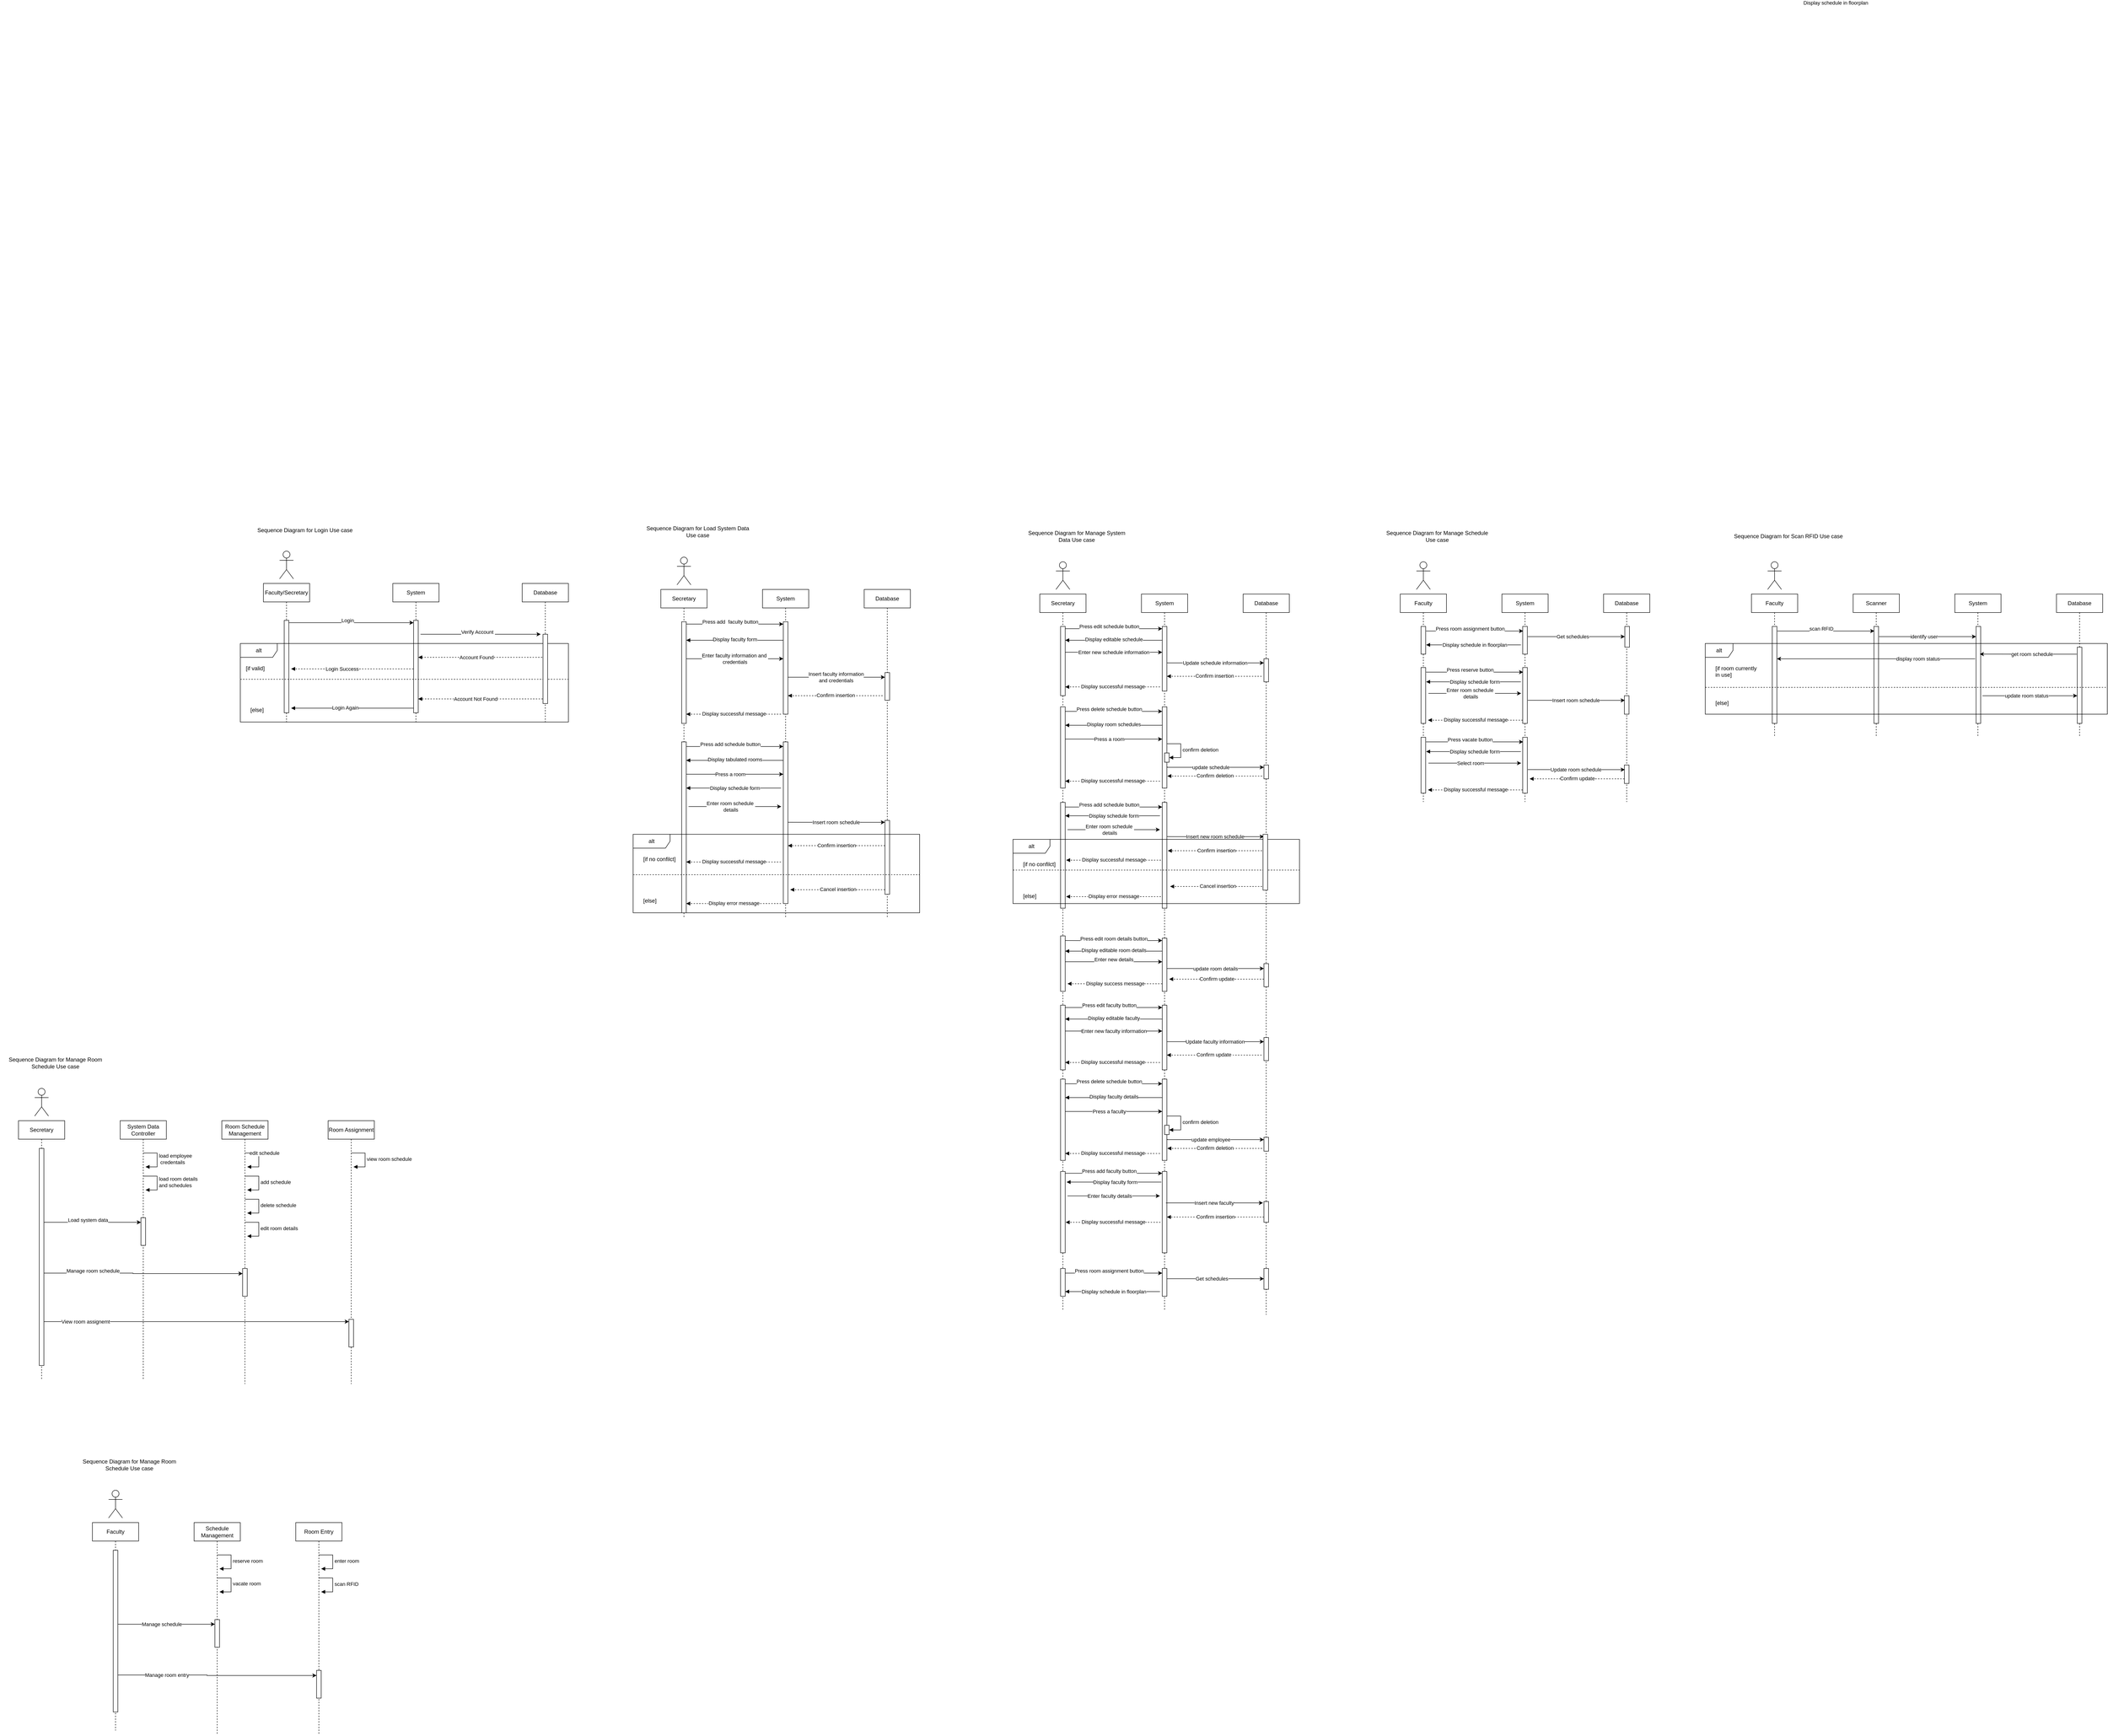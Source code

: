 <mxfile version="22.1.7" type="github">
  <diagram name="Page-1" id="13e1069c-82ec-6db2-03f1-153e76fe0fe0">
    <mxGraphModel dx="18080" dy="9330" grid="1" gridSize="10" guides="1" tooltips="1" connect="1" arrows="1" fold="1" page="1" pageScale="1" pageWidth="1100" pageHeight="850" background="none" math="0" shadow="0">
      <root>
        <mxCell id="0" />
        <mxCell id="1" parent="0" />
        <mxCell id="ZOhaSuwWIl92PCHRy_8t-1" value="" style="shape=umlActor;verticalLabelPosition=bottom;verticalAlign=top;html=1;outlineConnect=0;" parent="1" vertex="1">
          <mxGeometry x="-765" y="687" width="30" height="60" as="geometry" />
        </mxCell>
        <mxCell id="ZOhaSuwWIl92PCHRy_8t-4" value="Faculty/Secretary" style="shape=umlLifeline;perimeter=lifelinePerimeter;whiteSpace=wrap;html=1;container=1;dropTarget=0;collapsible=0;recursiveResize=0;outlineConnect=0;portConstraint=eastwest;newEdgeStyle={&quot;edgeStyle&quot;:&quot;elbowEdgeStyle&quot;,&quot;elbow&quot;:&quot;vertical&quot;,&quot;curved&quot;:0,&quot;rounded&quot;:0};" parent="1" vertex="1">
          <mxGeometry x="-800" y="757" width="100" height="300" as="geometry" />
        </mxCell>
        <mxCell id="ZOhaSuwWIl92PCHRy_8t-5" value="" style="html=1;points=[[0,0,0,0,5],[0,1,0,0,-5],[1,0,0,0,5],[1,1,0,0,-5]];perimeter=orthogonalPerimeter;outlineConnect=0;targetShapes=umlLifeline;portConstraint=eastwest;newEdgeStyle={&quot;curved&quot;:0,&quot;rounded&quot;:0};" parent="ZOhaSuwWIl92PCHRy_8t-4" vertex="1">
          <mxGeometry x="45" y="80" width="10" height="200" as="geometry" />
        </mxCell>
        <mxCell id="ZOhaSuwWIl92PCHRy_8t-22" value="System" style="shape=umlLifeline;perimeter=lifelinePerimeter;whiteSpace=wrap;html=1;container=1;dropTarget=0;collapsible=0;recursiveResize=0;outlineConnect=0;portConstraint=eastwest;newEdgeStyle={&quot;edgeStyle&quot;:&quot;elbowEdgeStyle&quot;,&quot;elbow&quot;:&quot;vertical&quot;,&quot;curved&quot;:0,&quot;rounded&quot;:0};" parent="1" vertex="1">
          <mxGeometry x="-520" y="757" width="100" height="300" as="geometry" />
        </mxCell>
        <mxCell id="ZOhaSuwWIl92PCHRy_8t-23" value="" style="html=1;points=[[0,0,0,0,5],[0,1,0,0,-5],[1,0,0,0,5],[1,1,0,0,-5]];perimeter=orthogonalPerimeter;outlineConnect=0;targetShapes=umlLifeline;portConstraint=eastwest;newEdgeStyle={&quot;curved&quot;:0,&quot;rounded&quot;:0};" parent="ZOhaSuwWIl92PCHRy_8t-22" vertex="1">
          <mxGeometry x="45" y="80" width="10" height="200" as="geometry" />
        </mxCell>
        <mxCell id="ZOhaSuwWIl92PCHRy_8t-27" style="edgeStyle=orthogonalEdgeStyle;rounded=0;orthogonalLoop=1;jettySize=auto;html=1;curved=0;exitX=1;exitY=0;exitDx=0;exitDy=5;exitPerimeter=0;entryX=0;entryY=0;entryDx=0;entryDy=5;entryPerimeter=0;" parent="1" source="ZOhaSuwWIl92PCHRy_8t-5" target="ZOhaSuwWIl92PCHRy_8t-23" edge="1">
          <mxGeometry relative="1" as="geometry" />
        </mxCell>
        <mxCell id="ZOhaSuwWIl92PCHRy_8t-28" value="Login" style="edgeLabel;html=1;align=center;verticalAlign=middle;resizable=0;points=[];" parent="ZOhaSuwWIl92PCHRy_8t-27" vertex="1" connectable="0">
          <mxGeometry x="-0.251" relative="1" as="geometry">
            <mxPoint x="26" y="-5" as="offset" />
          </mxGeometry>
        </mxCell>
        <mxCell id="ZOhaSuwWIl92PCHRy_8t-29" value="alt" style="shape=umlFrame;whiteSpace=wrap;html=1;pointerEvents=0;recursiveResize=0;container=1;collapsible=0;width=80;height=30;" parent="1" vertex="1">
          <mxGeometry x="-850" y="887" width="710" height="170" as="geometry" />
        </mxCell>
        <mxCell id="ZOhaSuwWIl92PCHRy_8t-31" value="[else]" style="line;strokeWidth=1;dashed=1;labelPosition=center;verticalLabelPosition=bottom;align=left;verticalAlign=top;spacingLeft=20;spacingTop=15;html=1;whiteSpace=wrap;" parent="ZOhaSuwWIl92PCHRy_8t-29" vertex="1">
          <mxGeometry y="40" width="710" height="75" as="geometry" />
        </mxCell>
        <mxCell id="ZOhaSuwWIl92PCHRy_8t-39" value="" style="html=1;verticalAlign=bottom;labelBackgroundColor=none;endArrow=block;endFill=1;dashed=1;rounded=0;" parent="ZOhaSuwWIl92PCHRy_8t-29" edge="1">
          <mxGeometry width="160" relative="1" as="geometry">
            <mxPoint x="659.5" y="30" as="sourcePoint" />
            <mxPoint x="385" y="30" as="targetPoint" />
          </mxGeometry>
        </mxCell>
        <mxCell id="ZOhaSuwWIl92PCHRy_8t-40" value="Account Found" style="edgeLabel;html=1;align=center;verticalAlign=middle;resizable=0;points=[];" parent="ZOhaSuwWIl92PCHRy_8t-39" vertex="1" connectable="0">
          <mxGeometry x="0.172" relative="1" as="geometry">
            <mxPoint x="12" as="offset" />
          </mxGeometry>
        </mxCell>
        <mxCell id="ZOhaSuwWIl92PCHRy_8t-41" value="" style="html=1;verticalAlign=bottom;labelBackgroundColor=none;endArrow=block;endFill=1;dashed=1;rounded=0;" parent="ZOhaSuwWIl92PCHRy_8t-29" edge="1">
          <mxGeometry width="160" relative="1" as="geometry">
            <mxPoint x="374.5" y="55" as="sourcePoint" />
            <mxPoint x="110" y="55" as="targetPoint" />
          </mxGeometry>
        </mxCell>
        <mxCell id="ZOhaSuwWIl92PCHRy_8t-42" value="Login Success" style="edgeLabel;html=1;align=center;verticalAlign=middle;resizable=0;points=[];" parent="ZOhaSuwWIl92PCHRy_8t-41" vertex="1" connectable="0">
          <mxGeometry x="0.172" relative="1" as="geometry">
            <mxPoint as="offset" />
          </mxGeometry>
        </mxCell>
        <mxCell id="ZOhaSuwWIl92PCHRy_8t-43" value="" style="html=1;verticalAlign=bottom;labelBackgroundColor=none;endArrow=block;endFill=1;dashed=1;rounded=0;" parent="ZOhaSuwWIl92PCHRy_8t-29" target="ZOhaSuwWIl92PCHRy_8t-23" edge="1">
          <mxGeometry width="160" relative="1" as="geometry">
            <mxPoint x="654.5" y="120" as="sourcePoint" />
            <mxPoint x="390" y="120" as="targetPoint" />
          </mxGeometry>
        </mxCell>
        <mxCell id="ZOhaSuwWIl92PCHRy_8t-44" value="Account Not Found" style="edgeLabel;html=1;align=center;verticalAlign=middle;resizable=0;points=[];" parent="ZOhaSuwWIl92PCHRy_8t-43" vertex="1" connectable="0">
          <mxGeometry x="0.172" relative="1" as="geometry">
            <mxPoint x="12" as="offset" />
          </mxGeometry>
        </mxCell>
        <mxCell id="ZOhaSuwWIl92PCHRy_8t-51" value="" style="html=1;verticalAlign=bottom;labelBackgroundColor=none;endArrow=block;endFill=1;rounded=0;" parent="ZOhaSuwWIl92PCHRy_8t-29" edge="1">
          <mxGeometry width="160" relative="1" as="geometry">
            <mxPoint x="375" y="140" as="sourcePoint" />
            <mxPoint x="110" y="140" as="targetPoint" />
          </mxGeometry>
        </mxCell>
        <mxCell id="ZOhaSuwWIl92PCHRy_8t-52" value="Login Again" style="edgeLabel;html=1;align=center;verticalAlign=middle;resizable=0;points=[];" parent="ZOhaSuwWIl92PCHRy_8t-51" vertex="1" connectable="0">
          <mxGeometry x="0.277" y="-1" relative="1" as="geometry">
            <mxPoint x="21" as="offset" />
          </mxGeometry>
        </mxCell>
        <mxCell id="knYwk54F_9DapQ3p1j-S-1" value="&lt;span style=&quot;color: rgb(0, 0, 0); font-family: Helvetica; font-size: 12px; font-style: normal; font-variant-ligatures: normal; font-variant-caps: normal; font-weight: 400; letter-spacing: normal; orphans: 2; text-align: left; text-indent: 0px; text-transform: none; widows: 2; word-spacing: 0px; -webkit-text-stroke-width: 0px; background-color: rgb(255, 255, 255); text-decoration-thickness: initial; text-decoration-style: initial; text-decoration-color: initial; float: none; display: inline !important;&quot;&gt;[if valid]&lt;/span&gt;" style="text;whiteSpace=wrap;html=1;" parent="ZOhaSuwWIl92PCHRy_8t-29" vertex="1">
          <mxGeometry x="10" y="40" width="60" height="40" as="geometry" />
        </mxCell>
        <mxCell id="ZOhaSuwWIl92PCHRy_8t-33" value="Database" style="shape=umlLifeline;perimeter=lifelinePerimeter;whiteSpace=wrap;html=1;container=1;dropTarget=0;collapsible=0;recursiveResize=0;outlineConnect=0;portConstraint=eastwest;newEdgeStyle={&quot;edgeStyle&quot;:&quot;elbowEdgeStyle&quot;,&quot;elbow&quot;:&quot;vertical&quot;,&quot;curved&quot;:0,&quot;rounded&quot;:0};" parent="1" vertex="1">
          <mxGeometry x="-240" y="757" width="100" height="300" as="geometry" />
        </mxCell>
        <mxCell id="ZOhaSuwWIl92PCHRy_8t-37" value="" style="html=1;points=[[0,0,0,0,5],[0,1,0,0,-5],[1,0,0,0,5],[1,1,0,0,-5]];perimeter=orthogonalPerimeter;outlineConnect=0;targetShapes=umlLifeline;portConstraint=eastwest;newEdgeStyle={&quot;curved&quot;:0,&quot;rounded&quot;:0};" parent="ZOhaSuwWIl92PCHRy_8t-33" vertex="1">
          <mxGeometry x="45" y="110" width="10" height="150" as="geometry" />
        </mxCell>
        <mxCell id="ZOhaSuwWIl92PCHRy_8t-35" style="edgeStyle=orthogonalEdgeStyle;rounded=0;orthogonalLoop=1;jettySize=auto;html=1;curved=0;" parent="1" edge="1">
          <mxGeometry relative="1" as="geometry">
            <mxPoint x="-460" y="867" as="sourcePoint" />
            <mxPoint x="-200" y="867" as="targetPoint" />
          </mxGeometry>
        </mxCell>
        <mxCell id="ZOhaSuwWIl92PCHRy_8t-36" value="Verify Account&amp;nbsp;" style="edgeLabel;html=1;align=center;verticalAlign=middle;resizable=0;points=[];" parent="ZOhaSuwWIl92PCHRy_8t-35" vertex="1" connectable="0">
          <mxGeometry x="-0.251" relative="1" as="geometry">
            <mxPoint x="26" y="-5" as="offset" />
          </mxGeometry>
        </mxCell>
        <mxCell id="5peGIHOA3GwTtaJnXcMC-1" value="Secretary" style="shape=umlLifeline;perimeter=lifelinePerimeter;whiteSpace=wrap;html=1;container=1;dropTarget=0;collapsible=0;recursiveResize=0;outlineConnect=0;portConstraint=eastwest;newEdgeStyle={&quot;edgeStyle&quot;:&quot;elbowEdgeStyle&quot;,&quot;elbow&quot;:&quot;vertical&quot;,&quot;curved&quot;:0,&quot;rounded&quot;:0};" parent="1" vertex="1">
          <mxGeometry x="60" y="770" width="100" height="710" as="geometry" />
        </mxCell>
        <mxCell id="5peGIHOA3GwTtaJnXcMC-11" value="" style="html=1;points=[[0,0,0,0,5],[0,1,0,0,-5],[1,0,0,0,5],[1,1,0,0,-5]];perimeter=orthogonalPerimeter;outlineConnect=0;targetShapes=umlLifeline;portConstraint=eastwest;newEdgeStyle={&quot;curved&quot;:0,&quot;rounded&quot;:0};" parent="5peGIHOA3GwTtaJnXcMC-1" vertex="1">
          <mxGeometry x="45" y="70" width="10" height="220" as="geometry" />
        </mxCell>
        <mxCell id="5peGIHOA3GwTtaJnXcMC-195" value="" style="html=1;points=[[0,0,0,0,5],[0,1,0,0,-5],[1,0,0,0,5],[1,1,0,0,-5]];perimeter=orthogonalPerimeter;outlineConnect=0;targetShapes=umlLifeline;portConstraint=eastwest;newEdgeStyle={&quot;curved&quot;:0,&quot;rounded&quot;:0};" parent="5peGIHOA3GwTtaJnXcMC-1" vertex="1">
          <mxGeometry x="45" y="330" width="10" height="370" as="geometry" />
        </mxCell>
        <mxCell id="5peGIHOA3GwTtaJnXcMC-2" value="System" style="shape=umlLifeline;perimeter=lifelinePerimeter;whiteSpace=wrap;html=1;container=1;dropTarget=0;collapsible=0;recursiveResize=0;outlineConnect=0;portConstraint=eastwest;newEdgeStyle={&quot;edgeStyle&quot;:&quot;elbowEdgeStyle&quot;,&quot;elbow&quot;:&quot;vertical&quot;,&quot;curved&quot;:0,&quot;rounded&quot;:0};" parent="1" vertex="1">
          <mxGeometry x="280" y="770" width="100" height="710" as="geometry" />
        </mxCell>
        <mxCell id="5peGIHOA3GwTtaJnXcMC-12" value="" style="html=1;points=[[0,0,0,0,5],[0,1,0,0,-5],[1,0,0,0,5],[1,1,0,0,-5]];perimeter=orthogonalPerimeter;outlineConnect=0;targetShapes=umlLifeline;portConstraint=eastwest;newEdgeStyle={&quot;curved&quot;:0,&quot;rounded&quot;:0};" parent="5peGIHOA3GwTtaJnXcMC-2" vertex="1">
          <mxGeometry x="45" y="70" width="10" height="200" as="geometry" />
        </mxCell>
        <mxCell id="5peGIHOA3GwTtaJnXcMC-62" value="" style="html=1;points=[[0,0,0,0,5],[0,1,0,0,-5],[1,0,0,0,5],[1,1,0,0,-5]];perimeter=orthogonalPerimeter;outlineConnect=0;targetShapes=umlLifeline;portConstraint=eastwest;newEdgeStyle={&quot;curved&quot;:0,&quot;rounded&quot;:0};" parent="5peGIHOA3GwTtaJnXcMC-2" vertex="1">
          <mxGeometry x="45" y="330" width="10" height="350" as="geometry" />
        </mxCell>
        <mxCell id="5peGIHOA3GwTtaJnXcMC-9" value="" style="shape=umlActor;verticalLabelPosition=bottom;verticalAlign=top;html=1;outlineConnect=0;" parent="1" vertex="1">
          <mxGeometry x="95" y="700" width="30" height="60" as="geometry" />
        </mxCell>
        <mxCell id="5peGIHOA3GwTtaJnXcMC-13" style="edgeStyle=orthogonalEdgeStyle;rounded=0;orthogonalLoop=1;jettySize=auto;html=1;curved=0;exitX=1;exitY=0;exitDx=0;exitDy=5;exitPerimeter=0;entryX=0;entryY=0;entryDx=0;entryDy=5;entryPerimeter=0;" parent="1" source="5peGIHOA3GwTtaJnXcMC-11" target="5peGIHOA3GwTtaJnXcMC-12" edge="1">
          <mxGeometry relative="1" as="geometry" />
        </mxCell>
        <mxCell id="5peGIHOA3GwTtaJnXcMC-14" value="Press add&amp;nbsp; faculty button" style="edgeLabel;html=1;align=center;verticalAlign=middle;resizable=0;points=[];" parent="5peGIHOA3GwTtaJnXcMC-13" vertex="1" connectable="0">
          <mxGeometry x="-0.191" relative="1" as="geometry">
            <mxPoint x="10" y="-5" as="offset" />
          </mxGeometry>
        </mxCell>
        <mxCell id="5peGIHOA3GwTtaJnXcMC-15" value="Database" style="shape=umlLifeline;perimeter=lifelinePerimeter;whiteSpace=wrap;html=1;container=1;dropTarget=0;collapsible=0;recursiveResize=0;outlineConnect=0;portConstraint=eastwest;newEdgeStyle={&quot;edgeStyle&quot;:&quot;elbowEdgeStyle&quot;,&quot;elbow&quot;:&quot;vertical&quot;,&quot;curved&quot;:0,&quot;rounded&quot;:0};" parent="1" vertex="1">
          <mxGeometry x="500" y="770" width="100" height="710" as="geometry" />
        </mxCell>
        <mxCell id="5peGIHOA3GwTtaJnXcMC-16" value="" style="html=1;points=[[0,0,0,0,5],[0,1,0,0,-5],[1,0,0,0,5],[1,1,0,0,-5]];perimeter=orthogonalPerimeter;outlineConnect=0;targetShapes=umlLifeline;portConstraint=eastwest;newEdgeStyle={&quot;curved&quot;:0,&quot;rounded&quot;:0};" parent="5peGIHOA3GwTtaJnXcMC-15" vertex="1">
          <mxGeometry x="45" y="180" width="10" height="60" as="geometry" />
        </mxCell>
        <mxCell id="5peGIHOA3GwTtaJnXcMC-65" value="" style="html=1;points=[[0,0,0,0,5],[0,1,0,0,-5],[1,0,0,0,5],[1,1,0,0,-5]];perimeter=orthogonalPerimeter;outlineConnect=0;targetShapes=umlLifeline;portConstraint=eastwest;newEdgeStyle={&quot;curved&quot;:0,&quot;rounded&quot;:0};" parent="5peGIHOA3GwTtaJnXcMC-15" vertex="1">
          <mxGeometry x="45" y="500" width="10" height="160" as="geometry" />
        </mxCell>
        <mxCell id="5peGIHOA3GwTtaJnXcMC-17" value="" style="html=1;verticalAlign=bottom;labelBackgroundColor=none;endArrow=block;endFill=1;rounded=0;" parent="1" edge="1">
          <mxGeometry width="160" relative="1" as="geometry">
            <mxPoint x="325" y="880" as="sourcePoint" />
            <mxPoint x="115" y="880" as="targetPoint" />
          </mxGeometry>
        </mxCell>
        <mxCell id="5peGIHOA3GwTtaJnXcMC-18" value="Display faculty form" style="edgeLabel;html=1;align=center;verticalAlign=middle;resizable=0;points=[];" parent="5peGIHOA3GwTtaJnXcMC-17" vertex="1" connectable="0">
          <mxGeometry x="0.208" y="-2" relative="1" as="geometry">
            <mxPoint x="22" as="offset" />
          </mxGeometry>
        </mxCell>
        <mxCell id="5peGIHOA3GwTtaJnXcMC-19" style="edgeStyle=orthogonalEdgeStyle;rounded=0;orthogonalLoop=1;jettySize=auto;html=1;curved=0;exitX=1;exitY=0;exitDx=0;exitDy=5;exitPerimeter=0;entryX=0;entryY=0;entryDx=0;entryDy=5;entryPerimeter=0;" parent="1" edge="1">
          <mxGeometry relative="1" as="geometry">
            <mxPoint x="115" y="920" as="sourcePoint" />
            <mxPoint x="325" y="920" as="targetPoint" />
          </mxGeometry>
        </mxCell>
        <mxCell id="5peGIHOA3GwTtaJnXcMC-20" value="Enter faculty information and&amp;nbsp;&lt;br&gt;credentials" style="edgeLabel;html=1;align=center;verticalAlign=middle;resizable=0;points=[];" parent="5peGIHOA3GwTtaJnXcMC-19" vertex="1" connectable="0">
          <mxGeometry x="-0.191" relative="1" as="geometry">
            <mxPoint x="20" as="offset" />
          </mxGeometry>
        </mxCell>
        <mxCell id="5peGIHOA3GwTtaJnXcMC-21" style="edgeStyle=orthogonalEdgeStyle;rounded=0;orthogonalLoop=1;jettySize=auto;html=1;curved=0;" parent="1" edge="1">
          <mxGeometry relative="1" as="geometry">
            <mxPoint x="335" y="960" as="sourcePoint" />
            <mxPoint x="545" y="960" as="targetPoint" />
            <Array as="points">
              <mxPoint x="540" y="960" />
              <mxPoint x="540" y="960" />
            </Array>
          </mxGeometry>
        </mxCell>
        <mxCell id="5peGIHOA3GwTtaJnXcMC-22" value="Insert faculty information&lt;br&gt;and credentials" style="edgeLabel;html=1;align=center;verticalAlign=middle;resizable=0;points=[];" parent="5peGIHOA3GwTtaJnXcMC-21" vertex="1" connectable="0">
          <mxGeometry x="-0.191" relative="1" as="geometry">
            <mxPoint x="19" as="offset" />
          </mxGeometry>
        </mxCell>
        <mxCell id="5peGIHOA3GwTtaJnXcMC-24" value="" style="html=1;verticalAlign=bottom;labelBackgroundColor=none;endArrow=block;endFill=1;dashed=1;rounded=0;" parent="1" target="5peGIHOA3GwTtaJnXcMC-12" edge="1">
          <mxGeometry width="160" relative="1" as="geometry">
            <mxPoint x="540" y="1000" as="sourcePoint" />
            <mxPoint x="340" y="1000" as="targetPoint" />
            <Array as="points">
              <mxPoint x="435" y="1000" />
            </Array>
          </mxGeometry>
        </mxCell>
        <mxCell id="5peGIHOA3GwTtaJnXcMC-25" value="Confirm insertion" style="edgeLabel;html=1;align=center;verticalAlign=middle;resizable=0;points=[];" parent="5peGIHOA3GwTtaJnXcMC-24" vertex="1" connectable="0">
          <mxGeometry x="0.397" y="-1" relative="1" as="geometry">
            <mxPoint x="41" as="offset" />
          </mxGeometry>
        </mxCell>
        <mxCell id="5peGIHOA3GwTtaJnXcMC-26" value="" style="html=1;verticalAlign=bottom;labelBackgroundColor=none;endArrow=block;endFill=1;dashed=1;rounded=0;" parent="1" edge="1">
          <mxGeometry width="160" relative="1" as="geometry">
            <mxPoint x="320" y="1040" as="sourcePoint" />
            <mxPoint x="115" y="1040" as="targetPoint" />
            <Array as="points">
              <mxPoint x="220" y="1040" />
            </Array>
          </mxGeometry>
        </mxCell>
        <mxCell id="5peGIHOA3GwTtaJnXcMC-27" value="Display successful message" style="edgeLabel;html=1;align=center;verticalAlign=middle;resizable=0;points=[];" parent="5peGIHOA3GwTtaJnXcMC-26" vertex="1" connectable="0">
          <mxGeometry x="0.397" y="-1" relative="1" as="geometry">
            <mxPoint x="41" as="offset" />
          </mxGeometry>
        </mxCell>
        <mxCell id="5peGIHOA3GwTtaJnXcMC-63" style="edgeStyle=orthogonalEdgeStyle;rounded=0;orthogonalLoop=1;jettySize=auto;html=1;curved=0;exitX=1;exitY=0;exitDx=0;exitDy=5;exitPerimeter=0;entryX=0;entryY=0;entryDx=0;entryDy=5;entryPerimeter=0;" parent="1" edge="1">
          <mxGeometry relative="1" as="geometry">
            <mxPoint x="115" y="1110" as="sourcePoint" />
            <mxPoint x="325.0" y="1110.0" as="targetPoint" />
          </mxGeometry>
        </mxCell>
        <mxCell id="5peGIHOA3GwTtaJnXcMC-64" value="Press add schedule button" style="edgeLabel;html=1;align=center;verticalAlign=middle;resizable=0;points=[];" parent="5peGIHOA3GwTtaJnXcMC-63" vertex="1" connectable="0">
          <mxGeometry x="-0.191" relative="1" as="geometry">
            <mxPoint x="10" y="-5" as="offset" />
          </mxGeometry>
        </mxCell>
        <mxCell id="5peGIHOA3GwTtaJnXcMC-66" value="" style="html=1;verticalAlign=bottom;labelBackgroundColor=none;endArrow=block;endFill=1;rounded=0;" parent="1" edge="1">
          <mxGeometry width="160" relative="1" as="geometry">
            <mxPoint x="325" y="1140" as="sourcePoint" />
            <mxPoint x="115" y="1140" as="targetPoint" />
          </mxGeometry>
        </mxCell>
        <mxCell id="5peGIHOA3GwTtaJnXcMC-67" value="Display tabulated rooms" style="edgeLabel;html=1;align=center;verticalAlign=middle;resizable=0;points=[];" parent="5peGIHOA3GwTtaJnXcMC-66" vertex="1" connectable="0">
          <mxGeometry x="0.208" y="-2" relative="1" as="geometry">
            <mxPoint x="22" as="offset" />
          </mxGeometry>
        </mxCell>
        <mxCell id="5peGIHOA3GwTtaJnXcMC-68" style="edgeStyle=orthogonalEdgeStyle;rounded=0;orthogonalLoop=1;jettySize=auto;html=1;curved=0;exitX=1;exitY=0;exitDx=0;exitDy=5;exitPerimeter=0;entryX=0;entryY=0;entryDx=0;entryDy=5;entryPerimeter=0;" parent="1" edge="1">
          <mxGeometry relative="1" as="geometry">
            <mxPoint x="115" y="1170" as="sourcePoint" />
            <mxPoint x="325" y="1170" as="targetPoint" />
          </mxGeometry>
        </mxCell>
        <mxCell id="5peGIHOA3GwTtaJnXcMC-69" value="Press a room" style="edgeLabel;html=1;align=center;verticalAlign=middle;resizable=0;points=[];" parent="5peGIHOA3GwTtaJnXcMC-68" vertex="1" connectable="0">
          <mxGeometry x="-0.191" relative="1" as="geometry">
            <mxPoint x="10" as="offset" />
          </mxGeometry>
        </mxCell>
        <mxCell id="5peGIHOA3GwTtaJnXcMC-70" style="edgeStyle=orthogonalEdgeStyle;rounded=0;orthogonalLoop=1;jettySize=auto;html=1;curved=0;" parent="1" edge="1">
          <mxGeometry relative="1" as="geometry">
            <mxPoint x="335" y="1274.06" as="sourcePoint" />
            <mxPoint x="545.0" y="1274.001" as="targetPoint" />
            <Array as="points">
              <mxPoint x="540" y="1274.06" />
              <mxPoint x="540" y="1274.06" />
            </Array>
          </mxGeometry>
        </mxCell>
        <mxCell id="5peGIHOA3GwTtaJnXcMC-71" value="Insert room schedule" style="edgeLabel;html=1;align=center;verticalAlign=middle;resizable=0;points=[];" parent="5peGIHOA3GwTtaJnXcMC-70" vertex="1" connectable="0">
          <mxGeometry x="-0.191" relative="1" as="geometry">
            <mxPoint x="19" as="offset" />
          </mxGeometry>
        </mxCell>
        <mxCell id="5peGIHOA3GwTtaJnXcMC-77" value="" style="html=1;verticalAlign=bottom;labelBackgroundColor=none;endArrow=block;endFill=1;rounded=0;" parent="1" edge="1">
          <mxGeometry width="160" relative="1" as="geometry">
            <mxPoint x="320" y="1200" as="sourcePoint" />
            <mxPoint x="115" y="1200" as="targetPoint" />
          </mxGeometry>
        </mxCell>
        <mxCell id="5peGIHOA3GwTtaJnXcMC-78" value="Display schedule form" style="edgeLabel;html=1;align=center;verticalAlign=middle;resizable=0;points=[];" parent="5peGIHOA3GwTtaJnXcMC-77" vertex="1" connectable="0">
          <mxGeometry x="0.208" y="-2" relative="1" as="geometry">
            <mxPoint x="24" y="2" as="offset" />
          </mxGeometry>
        </mxCell>
        <mxCell id="5peGIHOA3GwTtaJnXcMC-79" style="edgeStyle=orthogonalEdgeStyle;rounded=0;orthogonalLoop=1;jettySize=auto;html=1;curved=0;exitX=1;exitY=0;exitDx=0;exitDy=5;exitPerimeter=0;" parent="1" edge="1">
          <mxGeometry relative="1" as="geometry">
            <mxPoint x="120" y="1240" as="sourcePoint" />
            <mxPoint x="320.58" y="1240" as="targetPoint" />
          </mxGeometry>
        </mxCell>
        <mxCell id="5peGIHOA3GwTtaJnXcMC-80" value="Enter room schedule&amp;nbsp;&lt;br&gt;details" style="edgeLabel;html=1;align=center;verticalAlign=middle;resizable=0;points=[];" parent="5peGIHOA3GwTtaJnXcMC-79" vertex="1" connectable="0">
          <mxGeometry x="-0.191" relative="1" as="geometry">
            <mxPoint x="10" as="offset" />
          </mxGeometry>
        </mxCell>
        <mxCell id="5peGIHOA3GwTtaJnXcMC-81" value="alt" style="shape=umlFrame;whiteSpace=wrap;html=1;pointerEvents=0;recursiveResize=0;container=1;collapsible=0;width=80;height=30;" parent="1" vertex="1">
          <mxGeometry y="1300" width="620" height="170" as="geometry" />
        </mxCell>
        <mxCell id="5peGIHOA3GwTtaJnXcMC-82" value="[if no confilct]" style="text;html=1;" parent="5peGIHOA3GwTtaJnXcMC-81" vertex="1">
          <mxGeometry width="100" height="20" relative="1" as="geometry">
            <mxPoint x="20" y="40" as="offset" />
          </mxGeometry>
        </mxCell>
        <mxCell id="5peGIHOA3GwTtaJnXcMC-83" value="[else]" style="line;strokeWidth=1;dashed=1;labelPosition=center;verticalLabelPosition=bottom;align=left;verticalAlign=top;spacingLeft=20;spacingTop=15;html=1;whiteSpace=wrap;" parent="5peGIHOA3GwTtaJnXcMC-81" vertex="1">
          <mxGeometry y="60" width="620" height="55" as="geometry" />
        </mxCell>
        <mxCell id="5peGIHOA3GwTtaJnXcMC-72" value="" style="html=1;verticalAlign=bottom;labelBackgroundColor=none;endArrow=block;endFill=1;dashed=1;rounded=0;" parent="5peGIHOA3GwTtaJnXcMC-81" edge="1">
          <mxGeometry width="160" relative="1" as="geometry">
            <mxPoint x="545" y="24.66" as="sourcePoint" />
            <mxPoint x="335" y="24.66" as="targetPoint" />
            <Array as="points">
              <mxPoint x="440" y="24.66" />
            </Array>
          </mxGeometry>
        </mxCell>
        <mxCell id="5peGIHOA3GwTtaJnXcMC-73" value="Confirm insertion" style="edgeLabel;html=1;align=center;verticalAlign=middle;resizable=0;points=[];" parent="5peGIHOA3GwTtaJnXcMC-72" vertex="1" connectable="0">
          <mxGeometry x="0.397" y="-1" relative="1" as="geometry">
            <mxPoint x="41" as="offset" />
          </mxGeometry>
        </mxCell>
        <mxCell id="5peGIHOA3GwTtaJnXcMC-86" value="" style="html=1;verticalAlign=bottom;labelBackgroundColor=none;endArrow=block;endFill=1;dashed=1;rounded=0;" parent="5peGIHOA3GwTtaJnXcMC-81" edge="1">
          <mxGeometry width="160" relative="1" as="geometry">
            <mxPoint x="545" y="120" as="sourcePoint" />
            <mxPoint x="340" y="120" as="targetPoint" />
            <Array as="points">
              <mxPoint x="440" y="120" />
            </Array>
          </mxGeometry>
        </mxCell>
        <mxCell id="5peGIHOA3GwTtaJnXcMC-87" value="Cancel insertion" style="edgeLabel;html=1;align=center;verticalAlign=middle;resizable=0;points=[];" parent="5peGIHOA3GwTtaJnXcMC-86" vertex="1" connectable="0">
          <mxGeometry x="0.397" y="-1" relative="1" as="geometry">
            <mxPoint x="41" as="offset" />
          </mxGeometry>
        </mxCell>
        <mxCell id="5peGIHOA3GwTtaJnXcMC-74" value="" style="html=1;verticalAlign=bottom;labelBackgroundColor=none;endArrow=block;endFill=1;dashed=1;rounded=0;" parent="5peGIHOA3GwTtaJnXcMC-81" edge="1">
          <mxGeometry width="160" relative="1" as="geometry">
            <mxPoint x="320" y="60" as="sourcePoint" />
            <mxPoint x="115" y="60" as="targetPoint" />
            <Array as="points">
              <mxPoint x="220" y="60" />
            </Array>
          </mxGeometry>
        </mxCell>
        <mxCell id="5peGIHOA3GwTtaJnXcMC-75" value="Display successful message" style="edgeLabel;html=1;align=center;verticalAlign=middle;resizable=0;points=[];" parent="5peGIHOA3GwTtaJnXcMC-74" vertex="1" connectable="0">
          <mxGeometry x="0.397" y="-1" relative="1" as="geometry">
            <mxPoint x="41" as="offset" />
          </mxGeometry>
        </mxCell>
        <mxCell id="5peGIHOA3GwTtaJnXcMC-90" value="" style="html=1;verticalAlign=bottom;labelBackgroundColor=none;endArrow=block;endFill=1;dashed=1;rounded=0;" parent="5peGIHOA3GwTtaJnXcMC-81" edge="1">
          <mxGeometry width="160" relative="1" as="geometry">
            <mxPoint x="320" y="150" as="sourcePoint" />
            <mxPoint x="115" y="150" as="targetPoint" />
            <Array as="points">
              <mxPoint x="220" y="150" />
            </Array>
          </mxGeometry>
        </mxCell>
        <mxCell id="5peGIHOA3GwTtaJnXcMC-91" value="Display error message" style="edgeLabel;html=1;align=center;verticalAlign=middle;resizable=0;points=[];" parent="5peGIHOA3GwTtaJnXcMC-90" vertex="1" connectable="0">
          <mxGeometry x="0.397" y="-1" relative="1" as="geometry">
            <mxPoint x="41" as="offset" />
          </mxGeometry>
        </mxCell>
        <mxCell id="5peGIHOA3GwTtaJnXcMC-118" value="Sequence Diagram for Login Use case" style="text;strokeColor=none;align=center;fillColor=none;html=1;verticalAlign=middle;whiteSpace=wrap;rounded=0;" parent="1" vertex="1">
          <mxGeometry x="-830" y="627" width="240" height="30" as="geometry" />
        </mxCell>
        <mxCell id="5peGIHOA3GwTtaJnXcMC-119" value="Sequence Diagram for Load System Data Use case" style="text;strokeColor=none;align=center;fillColor=none;html=1;verticalAlign=middle;whiteSpace=wrap;rounded=0;" parent="1" vertex="1">
          <mxGeometry x="20" y="630" width="240" height="30" as="geometry" />
        </mxCell>
        <mxCell id="5peGIHOA3GwTtaJnXcMC-137" value="Secretary" style="shape=umlLifeline;perimeter=lifelinePerimeter;whiteSpace=wrap;html=1;container=1;dropTarget=0;collapsible=0;recursiveResize=0;outlineConnect=0;portConstraint=eastwest;newEdgeStyle={&quot;edgeStyle&quot;:&quot;elbowEdgeStyle&quot;,&quot;elbow&quot;:&quot;vertical&quot;,&quot;curved&quot;:0,&quot;rounded&quot;:0};" parent="1" vertex="1">
          <mxGeometry x="-1330" y="1920" width="100" height="560" as="geometry" />
        </mxCell>
        <mxCell id="knYwk54F_9DapQ3p1j-S-6" value="" style="html=1;points=[[0,0,0,0,5],[0,1,0,0,-5],[1,0,0,0,5],[1,1,0,0,-5]];perimeter=orthogonalPerimeter;outlineConnect=0;targetShapes=umlLifeline;portConstraint=eastwest;newEdgeStyle={&quot;curved&quot;:0,&quot;rounded&quot;:0};" parent="5peGIHOA3GwTtaJnXcMC-137" vertex="1">
          <mxGeometry x="45" y="60" width="10" height="470" as="geometry" />
        </mxCell>
        <mxCell id="5peGIHOA3GwTtaJnXcMC-139" value="System Data Controller" style="shape=umlLifeline;perimeter=lifelinePerimeter;whiteSpace=wrap;html=1;container=1;dropTarget=0;collapsible=0;recursiveResize=0;outlineConnect=0;portConstraint=eastwest;newEdgeStyle={&quot;edgeStyle&quot;:&quot;elbowEdgeStyle&quot;,&quot;elbow&quot;:&quot;vertical&quot;,&quot;curved&quot;:0,&quot;rounded&quot;:0};" parent="1" vertex="1">
          <mxGeometry x="-1110" y="1920" width="100" height="560" as="geometry" />
        </mxCell>
        <mxCell id="knYwk54F_9DapQ3p1j-S-25" value="load employee&lt;br&gt;&amp;nbsp;credentails" style="html=1;align=left;spacingLeft=2;endArrow=block;rounded=0;edgeStyle=orthogonalEdgeStyle;curved=0;rounded=0;" parent="5peGIHOA3GwTtaJnXcMC-139" edge="1">
          <mxGeometry relative="1" as="geometry">
            <mxPoint x="50" y="70" as="sourcePoint" />
            <Array as="points">
              <mxPoint x="80" y="100" />
            </Array>
            <mxPoint x="55" y="100" as="targetPoint" />
          </mxGeometry>
        </mxCell>
        <mxCell id="knYwk54F_9DapQ3p1j-S-31" value="load room details&amp;nbsp;&lt;br&gt;and schedules" style="html=1;align=left;spacingLeft=2;endArrow=block;rounded=0;edgeStyle=orthogonalEdgeStyle;curved=0;rounded=0;" parent="5peGIHOA3GwTtaJnXcMC-139" edge="1">
          <mxGeometry relative="1" as="geometry">
            <mxPoint x="50" y="120" as="sourcePoint" />
            <Array as="points">
              <mxPoint x="80" y="150" />
            </Array>
            <mxPoint x="55" y="150" as="targetPoint" />
          </mxGeometry>
        </mxCell>
        <mxCell id="knYwk54F_9DapQ3p1j-S-42" value="" style="html=1;points=[[0,0,0,0,5],[0,1,0,0,-5],[1,0,0,0,5],[1,1,0,0,-5]];perimeter=orthogonalPerimeter;outlineConnect=0;targetShapes=umlLifeline;portConstraint=eastwest;newEdgeStyle={&quot;curved&quot;:0,&quot;rounded&quot;:0};" parent="5peGIHOA3GwTtaJnXcMC-139" vertex="1">
          <mxGeometry x="45" y="210" width="10" height="60" as="geometry" />
        </mxCell>
        <mxCell id="5peGIHOA3GwTtaJnXcMC-143" value="" style="shape=umlActor;verticalLabelPosition=bottom;verticalAlign=top;html=1;outlineConnect=0;" parent="1" vertex="1">
          <mxGeometry x="-1295" y="1850" width="30" height="60" as="geometry" />
        </mxCell>
        <mxCell id="5peGIHOA3GwTtaJnXcMC-146" value="Room Schedule Management" style="shape=umlLifeline;perimeter=lifelinePerimeter;whiteSpace=wrap;html=1;container=1;dropTarget=0;collapsible=0;recursiveResize=0;outlineConnect=0;portConstraint=eastwest;newEdgeStyle={&quot;edgeStyle&quot;:&quot;elbowEdgeStyle&quot;,&quot;elbow&quot;:&quot;vertical&quot;,&quot;curved&quot;:0,&quot;rounded&quot;:0};" parent="1" vertex="1">
          <mxGeometry x="-890" y="1920" width="100" height="570" as="geometry" />
        </mxCell>
        <mxCell id="knYwk54F_9DapQ3p1j-S-45" value="" style="html=1;points=[[0,0,0,0,5],[0,1,0,0,-5],[1,0,0,0,5],[1,1,0,0,-5]];perimeter=orthogonalPerimeter;outlineConnect=0;targetShapes=umlLifeline;portConstraint=eastwest;newEdgeStyle={&quot;curved&quot;:0,&quot;rounded&quot;:0};" parent="5peGIHOA3GwTtaJnXcMC-146" vertex="1">
          <mxGeometry x="45" y="320" width="10" height="60" as="geometry" />
        </mxCell>
        <mxCell id="5peGIHOA3GwTtaJnXcMC-193" value="Sequence Diagram for Manage Room Schedule Use case" style="text;strokeColor=none;align=center;fillColor=none;html=1;verticalAlign=middle;whiteSpace=wrap;rounded=0;" parent="1" vertex="1">
          <mxGeometry x="-1370" y="1780" width="240" height="30" as="geometry" />
        </mxCell>
        <mxCell id="knYwk54F_9DapQ3p1j-S-4" value="Room Assignment" style="shape=umlLifeline;perimeter=lifelinePerimeter;whiteSpace=wrap;html=1;container=1;dropTarget=0;collapsible=0;recursiveResize=0;outlineConnect=0;portConstraint=eastwest;newEdgeStyle={&quot;edgeStyle&quot;:&quot;elbowEdgeStyle&quot;,&quot;elbow&quot;:&quot;vertical&quot;,&quot;curved&quot;:0,&quot;rounded&quot;:0};" parent="1" vertex="1">
          <mxGeometry x="-660" y="1920" width="100" height="570" as="geometry" />
        </mxCell>
        <mxCell id="knYwk54F_9DapQ3p1j-S-48" value="" style="html=1;points=[[0,0,0,0,5],[0,1,0,0,-5],[1,0,0,0,5],[1,1,0,0,-5]];perimeter=orthogonalPerimeter;outlineConnect=0;targetShapes=umlLifeline;portConstraint=eastwest;newEdgeStyle={&quot;curved&quot;:0,&quot;rounded&quot;:0};" parent="knYwk54F_9DapQ3p1j-S-4" vertex="1">
          <mxGeometry x="45" y="430" width="10" height="60" as="geometry" />
        </mxCell>
        <mxCell id="knYwk54F_9DapQ3p1j-S-33" value="edit schedule" style="html=1;align=left;spacingLeft=2;endArrow=block;rounded=0;edgeStyle=orthogonalEdgeStyle;curved=0;rounded=0;" parent="1" edge="1">
          <mxGeometry x="-0.882" relative="1" as="geometry">
            <mxPoint x="-840" y="1990" as="sourcePoint" />
            <Array as="points">
              <mxPoint x="-810" y="2020" />
            </Array>
            <mxPoint x="-835" y="2020" as="targetPoint" />
            <mxPoint x="1" as="offset" />
          </mxGeometry>
        </mxCell>
        <mxCell id="knYwk54F_9DapQ3p1j-S-34" value="add schedule" style="html=1;align=left;spacingLeft=2;endArrow=block;rounded=0;edgeStyle=orthogonalEdgeStyle;curved=0;rounded=0;" parent="1" edge="1">
          <mxGeometry x="0.006" relative="1" as="geometry">
            <mxPoint x="-840" y="2040" as="sourcePoint" />
            <Array as="points">
              <mxPoint x="-810" y="2070" />
            </Array>
            <mxPoint x="-835" y="2070" as="targetPoint" />
            <mxPoint as="offset" />
          </mxGeometry>
        </mxCell>
        <mxCell id="knYwk54F_9DapQ3p1j-S-36" value="delete schedule" style="html=1;align=left;spacingLeft=2;endArrow=block;rounded=0;edgeStyle=orthogonalEdgeStyle;curved=0;rounded=0;" parent="1" edge="1">
          <mxGeometry x="0.006" relative="1" as="geometry">
            <mxPoint x="-840" y="2090" as="sourcePoint" />
            <Array as="points">
              <mxPoint x="-810" y="2120" />
            </Array>
            <mxPoint x="-835" y="2120" as="targetPoint" />
            <mxPoint as="offset" />
          </mxGeometry>
        </mxCell>
        <mxCell id="knYwk54F_9DapQ3p1j-S-38" value="edit room details" style="html=1;align=left;spacingLeft=2;endArrow=block;rounded=0;edgeStyle=orthogonalEdgeStyle;curved=0;rounded=0;" parent="1" edge="1">
          <mxGeometry x="0.006" relative="1" as="geometry">
            <mxPoint x="-840" y="2140" as="sourcePoint" />
            <Array as="points">
              <mxPoint x="-810" y="2170" />
            </Array>
            <mxPoint x="-835" y="2170" as="targetPoint" />
            <mxPoint as="offset" />
          </mxGeometry>
        </mxCell>
        <mxCell id="knYwk54F_9DapQ3p1j-S-39" value="view room schedule" style="html=1;align=left;spacingLeft=2;endArrow=block;rounded=0;edgeStyle=orthogonalEdgeStyle;curved=0;rounded=0;" parent="1" edge="1">
          <mxGeometry x="0.006" relative="1" as="geometry">
            <mxPoint x="-610" y="1990" as="sourcePoint" />
            <Array as="points">
              <mxPoint x="-580" y="2020" />
            </Array>
            <mxPoint x="-605" y="2020" as="targetPoint" />
            <mxPoint as="offset" />
          </mxGeometry>
        </mxCell>
        <mxCell id="knYwk54F_9DapQ3p1j-S-40" style="edgeStyle=orthogonalEdgeStyle;rounded=0;orthogonalLoop=1;jettySize=auto;html=1;curved=0;exitX=1;exitY=0;exitDx=0;exitDy=5;exitPerimeter=0;entryX=0;entryY=0;entryDx=0;entryDy=5;entryPerimeter=0;" parent="1" edge="1">
          <mxGeometry relative="1" as="geometry">
            <mxPoint x="-1275" y="2140" as="sourcePoint" />
            <mxPoint x="-1065" y="2140" as="targetPoint" />
          </mxGeometry>
        </mxCell>
        <mxCell id="knYwk54F_9DapQ3p1j-S-41" value="Load system data" style="edgeLabel;html=1;align=center;verticalAlign=middle;resizable=0;points=[];" parent="knYwk54F_9DapQ3p1j-S-40" vertex="1" connectable="0">
          <mxGeometry x="-0.191" relative="1" as="geometry">
            <mxPoint x="10" y="-5" as="offset" />
          </mxGeometry>
        </mxCell>
        <mxCell id="knYwk54F_9DapQ3p1j-S-43" style="edgeStyle=orthogonalEdgeStyle;rounded=0;orthogonalLoop=1;jettySize=auto;html=1;curved=0;exitX=1;exitY=0;exitDx=0;exitDy=5;exitPerimeter=0;" parent="1" target="knYwk54F_9DapQ3p1j-S-45" edge="1">
          <mxGeometry relative="1" as="geometry">
            <mxPoint x="-1275" y="2250" as="sourcePoint" />
            <mxPoint x="-850" y="2251" as="targetPoint" />
            <Array as="points">
              <mxPoint x="-1082" y="2250" />
              <mxPoint x="-1082" y="2251" />
            </Array>
          </mxGeometry>
        </mxCell>
        <mxCell id="knYwk54F_9DapQ3p1j-S-44" value="Manage room schedule" style="edgeLabel;html=1;align=center;verticalAlign=middle;resizable=0;points=[];" parent="knYwk54F_9DapQ3p1j-S-43" vertex="1" connectable="0">
          <mxGeometry x="-0.191" relative="1" as="geometry">
            <mxPoint x="-69" y="-5" as="offset" />
          </mxGeometry>
        </mxCell>
        <mxCell id="knYwk54F_9DapQ3p1j-S-46" style="edgeStyle=orthogonalEdgeStyle;rounded=0;orthogonalLoop=1;jettySize=auto;html=1;curved=0;exitX=1;exitY=0;exitDx=0;exitDy=5;exitPerimeter=0;entryX=0;entryY=0;entryDx=0;entryDy=5;entryPerimeter=0;" parent="1" target="knYwk54F_9DapQ3p1j-S-48" edge="1">
          <mxGeometry relative="1" as="geometry">
            <mxPoint x="-1275" y="2360" as="sourcePoint" />
            <mxPoint x="-620" y="2360" as="targetPoint" />
            <Array as="points">
              <mxPoint x="-1275" y="2355" />
            </Array>
          </mxGeometry>
        </mxCell>
        <mxCell id="knYwk54F_9DapQ3p1j-S-47" value="View room assignemt" style="edgeLabel;html=1;align=center;verticalAlign=middle;resizable=0;points=[];" parent="knYwk54F_9DapQ3p1j-S-46" vertex="1" connectable="0">
          <mxGeometry x="-0.191" relative="1" as="geometry">
            <mxPoint x="-174" as="offset" />
          </mxGeometry>
        </mxCell>
        <mxCell id="knYwk54F_9DapQ3p1j-S-49" value="Faculty" style="shape=umlLifeline;perimeter=lifelinePerimeter;whiteSpace=wrap;html=1;container=1;dropTarget=0;collapsible=0;recursiveResize=0;outlineConnect=0;portConstraint=eastwest;newEdgeStyle={&quot;edgeStyle&quot;:&quot;elbowEdgeStyle&quot;,&quot;elbow&quot;:&quot;vertical&quot;,&quot;curved&quot;:0,&quot;rounded&quot;:0};" parent="1" vertex="1">
          <mxGeometry x="-1170" y="2790" width="100" height="450" as="geometry" />
        </mxCell>
        <mxCell id="knYwk54F_9DapQ3p1j-S-50" value="" style="html=1;points=[[0,0,0,0,5],[0,1,0,0,-5],[1,0,0,0,5],[1,1,0,0,-5]];perimeter=orthogonalPerimeter;outlineConnect=0;targetShapes=umlLifeline;portConstraint=eastwest;newEdgeStyle={&quot;curved&quot;:0,&quot;rounded&quot;:0};" parent="knYwk54F_9DapQ3p1j-S-49" vertex="1">
          <mxGeometry x="45" y="60" width="10" height="350" as="geometry" />
        </mxCell>
        <mxCell id="knYwk54F_9DapQ3p1j-S-51" value="Schedule Management" style="shape=umlLifeline;perimeter=lifelinePerimeter;whiteSpace=wrap;html=1;container=1;dropTarget=0;collapsible=0;recursiveResize=0;outlineConnect=0;portConstraint=eastwest;newEdgeStyle={&quot;edgeStyle&quot;:&quot;elbowEdgeStyle&quot;,&quot;elbow&quot;:&quot;vertical&quot;,&quot;curved&quot;:0,&quot;rounded&quot;:0};" parent="1" vertex="1">
          <mxGeometry x="-950" y="2790" width="100" height="460" as="geometry" />
        </mxCell>
        <mxCell id="knYwk54F_9DapQ3p1j-S-52" value="reserve room" style="html=1;align=left;spacingLeft=2;endArrow=block;rounded=0;edgeStyle=orthogonalEdgeStyle;curved=0;rounded=0;" parent="knYwk54F_9DapQ3p1j-S-51" edge="1">
          <mxGeometry relative="1" as="geometry">
            <mxPoint x="50" y="70" as="sourcePoint" />
            <Array as="points">
              <mxPoint x="80" y="100" />
            </Array>
            <mxPoint x="55" y="100" as="targetPoint" />
          </mxGeometry>
        </mxCell>
        <mxCell id="knYwk54F_9DapQ3p1j-S-53" value="vacate room" style="html=1;align=left;spacingLeft=2;endArrow=block;rounded=0;edgeStyle=orthogonalEdgeStyle;curved=0;rounded=0;" parent="knYwk54F_9DapQ3p1j-S-51" edge="1">
          <mxGeometry x="-0.009" relative="1" as="geometry">
            <mxPoint x="50" y="120" as="sourcePoint" />
            <Array as="points">
              <mxPoint x="80" y="150" />
            </Array>
            <mxPoint x="55" y="150" as="targetPoint" />
            <mxPoint as="offset" />
          </mxGeometry>
        </mxCell>
        <mxCell id="knYwk54F_9DapQ3p1j-S-54" value="" style="html=1;points=[[0,0,0,0,5],[0,1,0,0,-5],[1,0,0,0,5],[1,1,0,0,-5]];perimeter=orthogonalPerimeter;outlineConnect=0;targetShapes=umlLifeline;portConstraint=eastwest;newEdgeStyle={&quot;curved&quot;:0,&quot;rounded&quot;:0};" parent="knYwk54F_9DapQ3p1j-S-51" vertex="1">
          <mxGeometry x="45" y="210" width="10" height="60" as="geometry" />
        </mxCell>
        <mxCell id="knYwk54F_9DapQ3p1j-S-55" value="" style="shape=umlActor;verticalLabelPosition=bottom;verticalAlign=top;html=1;outlineConnect=0;" parent="1" vertex="1">
          <mxGeometry x="-1135" y="2720" width="30" height="60" as="geometry" />
        </mxCell>
        <mxCell id="knYwk54F_9DapQ3p1j-S-56" value="Room Entry" style="shape=umlLifeline;perimeter=lifelinePerimeter;whiteSpace=wrap;html=1;container=1;dropTarget=0;collapsible=0;recursiveResize=0;outlineConnect=0;portConstraint=eastwest;newEdgeStyle={&quot;edgeStyle&quot;:&quot;elbowEdgeStyle&quot;,&quot;elbow&quot;:&quot;vertical&quot;,&quot;curved&quot;:0,&quot;rounded&quot;:0};" parent="1" vertex="1">
          <mxGeometry x="-730" y="2790" width="100" height="460" as="geometry" />
        </mxCell>
        <mxCell id="knYwk54F_9DapQ3p1j-S-57" value="" style="html=1;points=[[0,0,0,0,5],[0,1,0,0,-5],[1,0,0,0,5],[1,1,0,0,-5]];perimeter=orthogonalPerimeter;outlineConnect=0;targetShapes=umlLifeline;portConstraint=eastwest;newEdgeStyle={&quot;curved&quot;:0,&quot;rounded&quot;:0};" parent="knYwk54F_9DapQ3p1j-S-56" vertex="1">
          <mxGeometry x="45" y="320" width="10" height="60" as="geometry" />
        </mxCell>
        <mxCell id="knYwk54F_9DapQ3p1j-S-58" value="Sequence Diagram for Manage Room Schedule Use case" style="text;strokeColor=none;align=center;fillColor=none;html=1;verticalAlign=middle;whiteSpace=wrap;rounded=0;" parent="1" vertex="1">
          <mxGeometry x="-1210" y="2650" width="240" height="30" as="geometry" />
        </mxCell>
        <mxCell id="knYwk54F_9DapQ3p1j-S-61" value="enter room" style="html=1;align=left;spacingLeft=2;endArrow=block;rounded=0;edgeStyle=orthogonalEdgeStyle;curved=0;rounded=0;" parent="1" edge="1">
          <mxGeometry x="0.006" relative="1" as="geometry">
            <mxPoint x="-680" y="2860" as="sourcePoint" />
            <Array as="points">
              <mxPoint x="-650" y="2890" />
            </Array>
            <mxPoint x="-675" y="2890" as="targetPoint" />
            <mxPoint as="offset" />
          </mxGeometry>
        </mxCell>
        <mxCell id="knYwk54F_9DapQ3p1j-S-62" value="scan RFID" style="html=1;align=left;spacingLeft=2;endArrow=block;rounded=0;edgeStyle=orthogonalEdgeStyle;curved=0;rounded=0;" parent="1" edge="1">
          <mxGeometry x="0.006" relative="1" as="geometry">
            <mxPoint x="-680" y="2910" as="sourcePoint" />
            <Array as="points">
              <mxPoint x="-650" y="2940" />
            </Array>
            <mxPoint x="-675" y="2940" as="targetPoint" />
            <mxPoint as="offset" />
          </mxGeometry>
        </mxCell>
        <mxCell id="knYwk54F_9DapQ3p1j-S-66" style="edgeStyle=orthogonalEdgeStyle;rounded=0;orthogonalLoop=1;jettySize=auto;html=1;curved=0;exitX=1;exitY=0;exitDx=0;exitDy=5;exitPerimeter=0;entryX=0;entryY=0;entryDx=0;entryDy=5;entryPerimeter=0;" parent="1" edge="1">
          <mxGeometry relative="1" as="geometry">
            <mxPoint x="-1115" y="3010" as="sourcePoint" />
            <mxPoint x="-905" y="3010" as="targetPoint" />
          </mxGeometry>
        </mxCell>
        <mxCell id="knYwk54F_9DapQ3p1j-S-67" value="Manage schedule" style="edgeLabel;html=1;align=center;verticalAlign=middle;resizable=0;points=[];" parent="knYwk54F_9DapQ3p1j-S-66" vertex="1" connectable="0">
          <mxGeometry x="-0.191" relative="1" as="geometry">
            <mxPoint x="10" as="offset" />
          </mxGeometry>
        </mxCell>
        <mxCell id="knYwk54F_9DapQ3p1j-S-68" style="edgeStyle=orthogonalEdgeStyle;rounded=0;orthogonalLoop=1;jettySize=auto;html=1;curved=0;exitX=1;exitY=0;exitDx=0;exitDy=5;exitPerimeter=0;" parent="1" target="knYwk54F_9DapQ3p1j-S-57" edge="1">
          <mxGeometry relative="1" as="geometry">
            <mxPoint x="-1115" y="3120" as="sourcePoint" />
            <mxPoint x="-690" y="3121" as="targetPoint" />
            <Array as="points">
              <mxPoint x="-922" y="3120" />
              <mxPoint x="-922" y="3121" />
            </Array>
          </mxGeometry>
        </mxCell>
        <mxCell id="knYwk54F_9DapQ3p1j-S-69" value="Manage room entry" style="edgeLabel;html=1;align=center;verticalAlign=middle;resizable=0;points=[];" parent="knYwk54F_9DapQ3p1j-S-68" vertex="1" connectable="0">
          <mxGeometry x="-0.191" relative="1" as="geometry">
            <mxPoint x="-69" as="offset" />
          </mxGeometry>
        </mxCell>
        <mxCell id="0_cU77KPCG4QoxrTBnLR-64" value="Secretary" style="shape=umlLifeline;perimeter=lifelinePerimeter;whiteSpace=wrap;html=1;container=1;dropTarget=0;collapsible=0;recursiveResize=0;outlineConnect=0;portConstraint=eastwest;newEdgeStyle={&quot;edgeStyle&quot;:&quot;elbowEdgeStyle&quot;,&quot;elbow&quot;:&quot;vertical&quot;,&quot;curved&quot;:0,&quot;rounded&quot;:0};" vertex="1" parent="1">
          <mxGeometry x="880" y="780" width="100" height="1550" as="geometry" />
        </mxCell>
        <mxCell id="0_cU77KPCG4QoxrTBnLR-65" value="" style="html=1;points=[[0,0,0,0,5],[0,1,0,0,-5],[1,0,0,0,5],[1,1,0,0,-5]];perimeter=orthogonalPerimeter;outlineConnect=0;targetShapes=umlLifeline;portConstraint=eastwest;newEdgeStyle={&quot;curved&quot;:0,&quot;rounded&quot;:0};" vertex="1" parent="0_cU77KPCG4QoxrTBnLR-64">
          <mxGeometry x="45" y="70" width="10" height="150" as="geometry" />
        </mxCell>
        <mxCell id="0_cU77KPCG4QoxrTBnLR-66" value="" style="html=1;points=[[0,0,0,0,5],[0,1,0,0,-5],[1,0,0,0,5],[1,1,0,0,-5]];perimeter=orthogonalPerimeter;outlineConnect=0;targetShapes=umlLifeline;portConstraint=eastwest;newEdgeStyle={&quot;curved&quot;:0,&quot;rounded&quot;:0};" vertex="1" parent="0_cU77KPCG4QoxrTBnLR-64">
          <mxGeometry x="45" y="244" width="10" height="176" as="geometry" />
        </mxCell>
        <mxCell id="0_cU77KPCG4QoxrTBnLR-132" value="" style="html=1;points=[[0,0,0,0,5],[0,1,0,0,-5],[1,0,0,0,5],[1,1,0,0,-5]];perimeter=orthogonalPerimeter;outlineConnect=0;targetShapes=umlLifeline;portConstraint=eastwest;newEdgeStyle={&quot;curved&quot;:0,&quot;rounded&quot;:0};" vertex="1" parent="0_cU77KPCG4QoxrTBnLR-64">
          <mxGeometry x="45" y="451" width="10" height="229" as="geometry" />
        </mxCell>
        <mxCell id="0_cU77KPCG4QoxrTBnLR-67" value="System" style="shape=umlLifeline;perimeter=lifelinePerimeter;whiteSpace=wrap;html=1;container=1;dropTarget=0;collapsible=0;recursiveResize=0;outlineConnect=0;portConstraint=eastwest;newEdgeStyle={&quot;edgeStyle&quot;:&quot;elbowEdgeStyle&quot;,&quot;elbow&quot;:&quot;vertical&quot;,&quot;curved&quot;:0,&quot;rounded&quot;:0};" vertex="1" parent="1">
          <mxGeometry x="1100" y="780" width="100" height="1550" as="geometry" />
        </mxCell>
        <mxCell id="0_cU77KPCG4QoxrTBnLR-68" value="" style="html=1;points=[[0,0,0,0,5],[0,1,0,0,-5],[1,0,0,0,5],[1,1,0,0,-5]];perimeter=orthogonalPerimeter;outlineConnect=0;targetShapes=umlLifeline;portConstraint=eastwest;newEdgeStyle={&quot;curved&quot;:0,&quot;rounded&quot;:0};" vertex="1" parent="0_cU77KPCG4QoxrTBnLR-67">
          <mxGeometry x="45" y="70" width="10" height="140" as="geometry" />
        </mxCell>
        <mxCell id="0_cU77KPCG4QoxrTBnLR-69" value="" style="html=1;points=[[0,0,0,0,5],[0,1,0,0,-5],[1,0,0,0,5],[1,1,0,0,-5]];perimeter=orthogonalPerimeter;outlineConnect=0;targetShapes=umlLifeline;portConstraint=eastwest;newEdgeStyle={&quot;curved&quot;:0,&quot;rounded&quot;:0};" vertex="1" parent="0_cU77KPCG4QoxrTBnLR-67">
          <mxGeometry x="45" y="244" width="10" height="176" as="geometry" />
        </mxCell>
        <mxCell id="0_cU77KPCG4QoxrTBnLR-70" value="" style="html=1;points=[[0,0,0,0,5],[0,1,0,0,-5],[1,0,0,0,5],[1,1,0,0,-5]];perimeter=orthogonalPerimeter;outlineConnect=0;targetShapes=umlLifeline;portConstraint=eastwest;newEdgeStyle={&quot;curved&quot;:0,&quot;rounded&quot;:0};" vertex="1" parent="0_cU77KPCG4QoxrTBnLR-67">
          <mxGeometry x="45" y="745" width="10" height="115" as="geometry" />
        </mxCell>
        <mxCell id="0_cU77KPCG4QoxrTBnLR-125" value="" style="html=1;points=[[0,0,0,0,5],[0,1,0,0,-5],[1,0,0,0,5],[1,1,0,0,-5]];perimeter=orthogonalPerimeter;outlineConnect=0;targetShapes=umlLifeline;portConstraint=eastwest;newEdgeStyle={&quot;curved&quot;:0,&quot;rounded&quot;:0};" vertex="1" parent="0_cU77KPCG4QoxrTBnLR-67">
          <mxGeometry x="50" y="344" width="10" height="20" as="geometry" />
        </mxCell>
        <mxCell id="0_cU77KPCG4QoxrTBnLR-126" value="confirm deletion" style="html=1;align=left;spacingLeft=2;endArrow=block;rounded=0;edgeStyle=orthogonalEdgeStyle;curved=0;rounded=0;" edge="1" target="0_cU77KPCG4QoxrTBnLR-125" parent="0_cU77KPCG4QoxrTBnLR-67">
          <mxGeometry relative="1" as="geometry">
            <mxPoint x="55" y="324" as="sourcePoint" />
            <Array as="points">
              <mxPoint x="85" y="354" />
            </Array>
          </mxGeometry>
        </mxCell>
        <mxCell id="0_cU77KPCG4QoxrTBnLR-133" value="" style="html=1;points=[[0,0,0,0,5],[0,1,0,0,-5],[1,0,0,0,5],[1,1,0,0,-5]];perimeter=orthogonalPerimeter;outlineConnect=0;targetShapes=umlLifeline;portConstraint=eastwest;newEdgeStyle={&quot;curved&quot;:0,&quot;rounded&quot;:0};" vertex="1" parent="0_cU77KPCG4QoxrTBnLR-67">
          <mxGeometry x="45" y="451" width="10" height="229" as="geometry" />
        </mxCell>
        <mxCell id="0_cU77KPCG4QoxrTBnLR-232" value="" style="html=1;points=[[0,0,0,0,5],[0,1,0,0,-5],[1,0,0,0,5],[1,1,0,0,-5]];perimeter=orthogonalPerimeter;outlineConnect=0;targetShapes=umlLifeline;portConstraint=eastwest;newEdgeStyle={&quot;curved&quot;:0,&quot;rounded&quot;:0};" vertex="1" parent="0_cU77KPCG4QoxrTBnLR-67">
          <mxGeometry x="45" y="1250" width="10" height="176" as="geometry" />
        </mxCell>
        <mxCell id="0_cU77KPCG4QoxrTBnLR-240" value="" style="html=1;points=[[0,0,0,0,5],[0,1,0,0,-5],[1,0,0,0,5],[1,1,0,0,-5]];perimeter=orthogonalPerimeter;outlineConnect=0;targetShapes=umlLifeline;portConstraint=eastwest;newEdgeStyle={&quot;curved&quot;:0,&quot;rounded&quot;:0};" vertex="1" parent="0_cU77KPCG4QoxrTBnLR-67">
          <mxGeometry x="45" y="1460" width="10" height="60" as="geometry" />
        </mxCell>
        <mxCell id="0_cU77KPCG4QoxrTBnLR-71" value="" style="shape=umlActor;verticalLabelPosition=bottom;verticalAlign=top;html=1;outlineConnect=0;" vertex="1" parent="1">
          <mxGeometry x="915" y="710" width="30" height="60" as="geometry" />
        </mxCell>
        <mxCell id="0_cU77KPCG4QoxrTBnLR-72" style="edgeStyle=orthogonalEdgeStyle;rounded=0;orthogonalLoop=1;jettySize=auto;html=1;curved=0;exitX=1;exitY=0;exitDx=0;exitDy=5;exitPerimeter=0;entryX=0;entryY=0;entryDx=0;entryDy=5;entryPerimeter=0;" edge="1" source="0_cU77KPCG4QoxrTBnLR-65" target="0_cU77KPCG4QoxrTBnLR-68" parent="1">
          <mxGeometry relative="1" as="geometry" />
        </mxCell>
        <mxCell id="0_cU77KPCG4QoxrTBnLR-73" value="Press edit schedule button" style="edgeLabel;html=1;align=center;verticalAlign=middle;resizable=0;points=[];" vertex="1" connectable="0" parent="0_cU77KPCG4QoxrTBnLR-72">
          <mxGeometry x="-0.191" relative="1" as="geometry">
            <mxPoint x="10" y="-5" as="offset" />
          </mxGeometry>
        </mxCell>
        <mxCell id="0_cU77KPCG4QoxrTBnLR-74" value="Database" style="shape=umlLifeline;perimeter=lifelinePerimeter;whiteSpace=wrap;html=1;container=1;dropTarget=0;collapsible=0;recursiveResize=0;outlineConnect=0;portConstraint=eastwest;newEdgeStyle={&quot;edgeStyle&quot;:&quot;elbowEdgeStyle&quot;,&quot;elbow&quot;:&quot;vertical&quot;,&quot;curved&quot;:0,&quot;rounded&quot;:0};" vertex="1" parent="1">
          <mxGeometry x="1320" y="780" width="100" height="1560" as="geometry" />
        </mxCell>
        <mxCell id="0_cU77KPCG4QoxrTBnLR-75" value="" style="html=1;points=[[0,0,0,0,5],[0,1,0,0,-5],[1,0,0,0,5],[1,1,0,0,-5]];perimeter=orthogonalPerimeter;outlineConnect=0;targetShapes=umlLifeline;portConstraint=eastwest;newEdgeStyle={&quot;curved&quot;:0,&quot;rounded&quot;:0};" vertex="1" parent="0_cU77KPCG4QoxrTBnLR-74">
          <mxGeometry x="45" y="140" width="10" height="50" as="geometry" />
        </mxCell>
        <mxCell id="0_cU77KPCG4QoxrTBnLR-77" value="" style="html=1;points=[[0,0,0,0,5],[0,1,0,0,-5],[1,0,0,0,5],[1,1,0,0,-5]];perimeter=orthogonalPerimeter;outlineConnect=0;targetShapes=umlLifeline;portConstraint=eastwest;newEdgeStyle={&quot;curved&quot;:0,&quot;rounded&quot;:0};" vertex="1" parent="0_cU77KPCG4QoxrTBnLR-74">
          <mxGeometry x="45" y="800" width="10" height="50" as="geometry" />
        </mxCell>
        <mxCell id="0_cU77KPCG4QoxrTBnLR-127" value="" style="html=1;points=[[0,0,0,0,5],[0,1,0,0,-5],[1,0,0,0,5],[1,1,0,0,-5]];perimeter=orthogonalPerimeter;outlineConnect=0;targetShapes=umlLifeline;portConstraint=eastwest;newEdgeStyle={&quot;curved&quot;:0,&quot;rounded&quot;:0};" vertex="1" parent="0_cU77KPCG4QoxrTBnLR-74">
          <mxGeometry x="45" y="370" width="10" height="30" as="geometry" />
        </mxCell>
        <mxCell id="0_cU77KPCG4QoxrTBnLR-233" value="" style="html=1;points=[[0,0,0,0,5],[0,1,0,0,-5],[1,0,0,0,5],[1,1,0,0,-5]];perimeter=orthogonalPerimeter;outlineConnect=0;targetShapes=umlLifeline;portConstraint=eastwest;newEdgeStyle={&quot;curved&quot;:0,&quot;rounded&quot;:0};" vertex="1" parent="0_cU77KPCG4QoxrTBnLR-74">
          <mxGeometry x="45" y="1315" width="10" height="45" as="geometry" />
        </mxCell>
        <mxCell id="0_cU77KPCG4QoxrTBnLR-78" value="" style="html=1;verticalAlign=bottom;labelBackgroundColor=none;endArrow=block;endFill=1;rounded=0;" edge="1" parent="1">
          <mxGeometry width="160" relative="1" as="geometry">
            <mxPoint x="1145" y="880" as="sourcePoint" />
            <mxPoint x="935" y="880" as="targetPoint" />
          </mxGeometry>
        </mxCell>
        <mxCell id="0_cU77KPCG4QoxrTBnLR-79" value="Display editable schedule" style="edgeLabel;html=1;align=center;verticalAlign=middle;resizable=0;points=[];" vertex="1" connectable="0" parent="0_cU77KPCG4QoxrTBnLR-78">
          <mxGeometry x="0.208" y="-2" relative="1" as="geometry">
            <mxPoint x="22" as="offset" />
          </mxGeometry>
        </mxCell>
        <mxCell id="0_cU77KPCG4QoxrTBnLR-80" style="edgeStyle=orthogonalEdgeStyle;rounded=0;orthogonalLoop=1;jettySize=auto;html=1;curved=0;exitX=1;exitY=0;exitDx=0;exitDy=5;exitPerimeter=0;entryX=0;entryY=0;entryDx=0;entryDy=5;entryPerimeter=0;" edge="1" parent="1">
          <mxGeometry relative="1" as="geometry">
            <mxPoint x="935" y="906" as="sourcePoint" />
            <mxPoint x="1145" y="906" as="targetPoint" />
          </mxGeometry>
        </mxCell>
        <mxCell id="0_cU77KPCG4QoxrTBnLR-81" value="Enter new schedule information" style="edgeLabel;html=1;align=center;verticalAlign=middle;resizable=0;points=[];" vertex="1" connectable="0" parent="0_cU77KPCG4QoxrTBnLR-80">
          <mxGeometry x="-0.191" relative="1" as="geometry">
            <mxPoint x="20" as="offset" />
          </mxGeometry>
        </mxCell>
        <mxCell id="0_cU77KPCG4QoxrTBnLR-82" style="edgeStyle=orthogonalEdgeStyle;rounded=0;orthogonalLoop=1;jettySize=auto;html=1;curved=0;" edge="1" parent="1">
          <mxGeometry relative="1" as="geometry">
            <mxPoint x="1155" y="929" as="sourcePoint" />
            <mxPoint x="1365" y="929" as="targetPoint" />
            <Array as="points">
              <mxPoint x="1360" y="929" />
              <mxPoint x="1360" y="929" />
            </Array>
          </mxGeometry>
        </mxCell>
        <mxCell id="0_cU77KPCG4QoxrTBnLR-83" value="Update schedule information" style="edgeLabel;html=1;align=center;verticalAlign=middle;resizable=0;points=[];" vertex="1" connectable="0" parent="0_cU77KPCG4QoxrTBnLR-82">
          <mxGeometry x="-0.191" relative="1" as="geometry">
            <mxPoint x="19" as="offset" />
          </mxGeometry>
        </mxCell>
        <mxCell id="0_cU77KPCG4QoxrTBnLR-84" value="" style="html=1;verticalAlign=bottom;labelBackgroundColor=none;endArrow=block;endFill=1;dashed=1;rounded=0;" edge="1" parent="1">
          <mxGeometry width="160" relative="1" as="geometry">
            <mxPoint x="1360" y="958" as="sourcePoint" />
            <mxPoint x="1155" y="958" as="targetPoint" />
            <Array as="points">
              <mxPoint x="1255" y="958" />
            </Array>
          </mxGeometry>
        </mxCell>
        <mxCell id="0_cU77KPCG4QoxrTBnLR-85" value="Confirm insertion" style="edgeLabel;html=1;align=center;verticalAlign=middle;resizable=0;points=[];" vertex="1" connectable="0" parent="0_cU77KPCG4QoxrTBnLR-84">
          <mxGeometry x="0.397" y="-1" relative="1" as="geometry">
            <mxPoint x="41" as="offset" />
          </mxGeometry>
        </mxCell>
        <mxCell id="0_cU77KPCG4QoxrTBnLR-86" value="" style="html=1;verticalAlign=bottom;labelBackgroundColor=none;endArrow=block;endFill=1;dashed=1;rounded=0;" edge="1" parent="1">
          <mxGeometry width="160" relative="1" as="geometry">
            <mxPoint x="1140" y="981" as="sourcePoint" />
            <mxPoint x="935" y="981" as="targetPoint" />
            <Array as="points">
              <mxPoint x="1040" y="981" />
            </Array>
          </mxGeometry>
        </mxCell>
        <mxCell id="0_cU77KPCG4QoxrTBnLR-87" value="Display successful message" style="edgeLabel;html=1;align=center;verticalAlign=middle;resizable=0;points=[];" vertex="1" connectable="0" parent="0_cU77KPCG4QoxrTBnLR-86">
          <mxGeometry x="0.397" y="-1" relative="1" as="geometry">
            <mxPoint x="41" as="offset" />
          </mxGeometry>
        </mxCell>
        <mxCell id="0_cU77KPCG4QoxrTBnLR-88" style="edgeStyle=orthogonalEdgeStyle;rounded=0;orthogonalLoop=1;jettySize=auto;html=1;curved=0;exitX=1;exitY=0;exitDx=0;exitDy=5;exitPerimeter=0;entryX=0;entryY=0;entryDx=0;entryDy=5;entryPerimeter=0;" edge="1" parent="1">
          <mxGeometry relative="1" as="geometry">
            <mxPoint x="935" y="1034" as="sourcePoint" />
            <mxPoint x="1145.0" y="1034.0" as="targetPoint" />
          </mxGeometry>
        </mxCell>
        <mxCell id="0_cU77KPCG4QoxrTBnLR-89" value="Press delete schedule button" style="edgeLabel;html=1;align=center;verticalAlign=middle;resizable=0;points=[];" vertex="1" connectable="0" parent="0_cU77KPCG4QoxrTBnLR-88">
          <mxGeometry x="-0.191" relative="1" as="geometry">
            <mxPoint x="10" y="-5" as="offset" />
          </mxGeometry>
        </mxCell>
        <mxCell id="0_cU77KPCG4QoxrTBnLR-90" value="" style="html=1;verticalAlign=bottom;labelBackgroundColor=none;endArrow=block;endFill=1;rounded=0;" edge="1" parent="1">
          <mxGeometry width="160" relative="1" as="geometry">
            <mxPoint x="1145" y="1064" as="sourcePoint" />
            <mxPoint x="935" y="1064" as="targetPoint" />
          </mxGeometry>
        </mxCell>
        <mxCell id="0_cU77KPCG4QoxrTBnLR-91" value="Display room schedules" style="edgeLabel;html=1;align=center;verticalAlign=middle;resizable=0;points=[];" vertex="1" connectable="0" parent="0_cU77KPCG4QoxrTBnLR-90">
          <mxGeometry x="0.208" y="-2" relative="1" as="geometry">
            <mxPoint x="22" as="offset" />
          </mxGeometry>
        </mxCell>
        <mxCell id="0_cU77KPCG4QoxrTBnLR-92" style="edgeStyle=orthogonalEdgeStyle;rounded=0;orthogonalLoop=1;jettySize=auto;html=1;curved=0;exitX=1;exitY=0;exitDx=0;exitDy=5;exitPerimeter=0;entryX=0;entryY=0;entryDx=0;entryDy=5;entryPerimeter=0;" edge="1" parent="1">
          <mxGeometry relative="1" as="geometry">
            <mxPoint x="935" y="1094" as="sourcePoint" />
            <mxPoint x="1145" y="1094" as="targetPoint" />
          </mxGeometry>
        </mxCell>
        <mxCell id="0_cU77KPCG4QoxrTBnLR-93" value="Press a room" style="edgeLabel;html=1;align=center;verticalAlign=middle;resizable=0;points=[];" vertex="1" connectable="0" parent="0_cU77KPCG4QoxrTBnLR-92">
          <mxGeometry x="-0.191" relative="1" as="geometry">
            <mxPoint x="10" as="offset" />
          </mxGeometry>
        </mxCell>
        <mxCell id="0_cU77KPCG4QoxrTBnLR-98" style="edgeStyle=orthogonalEdgeStyle;rounded=0;orthogonalLoop=1;jettySize=auto;html=1;curved=0;exitX=1;exitY=0;exitDx=0;exitDy=5;exitPerimeter=0;" edge="1" parent="1" target="0_cU77KPCG4QoxrTBnLR-127">
          <mxGeometry relative="1" as="geometry">
            <mxPoint x="1156" y="1154" as="sourcePoint" />
            <mxPoint x="1369.5" y="1154.0" as="targetPoint" />
            <Array as="points">
              <mxPoint x="1156" y="1155" />
            </Array>
          </mxGeometry>
        </mxCell>
        <mxCell id="0_cU77KPCG4QoxrTBnLR-99" value="update schedule" style="edgeLabel;html=1;align=center;verticalAlign=middle;resizable=0;points=[];" vertex="1" connectable="0" parent="0_cU77KPCG4QoxrTBnLR-98">
          <mxGeometry x="-0.191" relative="1" as="geometry">
            <mxPoint x="10" as="offset" />
          </mxGeometry>
        </mxCell>
        <mxCell id="0_cU77KPCG4QoxrTBnLR-111" style="edgeStyle=orthogonalEdgeStyle;rounded=0;orthogonalLoop=1;jettySize=auto;html=1;curved=0;exitX=1;exitY=0;exitDx=0;exitDy=5;exitPerimeter=0;entryX=0;entryY=0;entryDx=0;entryDy=5;entryPerimeter=0;" edge="1" target="0_cU77KPCG4QoxrTBnLR-70" parent="1">
          <mxGeometry relative="1" as="geometry">
            <mxPoint x="935" y="1530" as="sourcePoint" />
          </mxGeometry>
        </mxCell>
        <mxCell id="0_cU77KPCG4QoxrTBnLR-112" value="Press edit room details button" style="edgeLabel;html=1;align=center;verticalAlign=middle;resizable=0;points=[];" vertex="1" connectable="0" parent="0_cU77KPCG4QoxrTBnLR-111">
          <mxGeometry x="-0.191" relative="1" as="geometry">
            <mxPoint x="20" y="-5" as="offset" />
          </mxGeometry>
        </mxCell>
        <mxCell id="0_cU77KPCG4QoxrTBnLR-115" style="edgeStyle=orthogonalEdgeStyle;rounded=0;orthogonalLoop=1;jettySize=auto;html=1;curved=0;" edge="1" parent="1">
          <mxGeometry relative="1" as="geometry">
            <mxPoint x="1155" y="1590.57" as="sourcePoint" />
            <mxPoint x="1365" y="1590.57" as="targetPoint" />
            <Array as="points">
              <mxPoint x="1360" y="1590.57" />
              <mxPoint x="1360" y="1590.57" />
            </Array>
          </mxGeometry>
        </mxCell>
        <mxCell id="0_cU77KPCG4QoxrTBnLR-116" value="update room details" style="edgeLabel;html=1;align=center;verticalAlign=middle;resizable=0;points=[];" vertex="1" connectable="0" parent="0_cU77KPCG4QoxrTBnLR-115">
          <mxGeometry x="-0.191" relative="1" as="geometry">
            <mxPoint x="20" as="offset" />
          </mxGeometry>
        </mxCell>
        <mxCell id="0_cU77KPCG4QoxrTBnLR-117" value="" style="html=1;verticalAlign=bottom;labelBackgroundColor=none;endArrow=block;endFill=1;dashed=1;rounded=0;" edge="1" parent="1">
          <mxGeometry width="160" relative="1" as="geometry">
            <mxPoint x="1365" y="1613.57" as="sourcePoint" />
            <mxPoint x="1160" y="1613.57" as="targetPoint" />
            <Array as="points">
              <mxPoint x="1260" y="1613.57" />
            </Array>
          </mxGeometry>
        </mxCell>
        <mxCell id="0_cU77KPCG4QoxrTBnLR-118" value="Confirm update" style="edgeLabel;html=1;align=center;verticalAlign=middle;resizable=0;points=[];" vertex="1" connectable="0" parent="0_cU77KPCG4QoxrTBnLR-117">
          <mxGeometry x="0.397" y="-1" relative="1" as="geometry">
            <mxPoint x="41" as="offset" />
          </mxGeometry>
        </mxCell>
        <mxCell id="0_cU77KPCG4QoxrTBnLR-119" value="" style="html=1;verticalAlign=bottom;labelBackgroundColor=none;endArrow=block;endFill=1;rounded=0;" edge="1" parent="1">
          <mxGeometry width="160" relative="1" as="geometry">
            <mxPoint x="1145" y="1553" as="sourcePoint" />
            <mxPoint x="935" y="1553" as="targetPoint" />
          </mxGeometry>
        </mxCell>
        <mxCell id="0_cU77KPCG4QoxrTBnLR-120" value="Display editable room details" style="edgeLabel;html=1;align=center;verticalAlign=middle;resizable=0;points=[];" vertex="1" connectable="0" parent="0_cU77KPCG4QoxrTBnLR-119">
          <mxGeometry x="0.208" y="-2" relative="1" as="geometry">
            <mxPoint x="22" as="offset" />
          </mxGeometry>
        </mxCell>
        <mxCell id="0_cU77KPCG4QoxrTBnLR-121" style="edgeStyle=orthogonalEdgeStyle;rounded=0;orthogonalLoop=1;jettySize=auto;html=1;curved=0;exitX=1;exitY=0;exitDx=0;exitDy=5;exitPerimeter=0;entryX=0;entryY=0;entryDx=0;entryDy=5;entryPerimeter=0;" edge="1" parent="1">
          <mxGeometry relative="1" as="geometry">
            <mxPoint x="935" y="1576" as="sourcePoint" />
            <mxPoint x="1145" y="1576" as="targetPoint" />
          </mxGeometry>
        </mxCell>
        <mxCell id="0_cU77KPCG4QoxrTBnLR-122" value="Enter new details" style="edgeLabel;html=1;align=center;verticalAlign=middle;resizable=0;points=[];" vertex="1" connectable="0" parent="0_cU77KPCG4QoxrTBnLR-121">
          <mxGeometry x="-0.191" relative="1" as="geometry">
            <mxPoint x="20" y="-5" as="offset" />
          </mxGeometry>
        </mxCell>
        <mxCell id="0_cU77KPCG4QoxrTBnLR-123" value="Sequence Diagram for Manage System Data Use case" style="text;strokeColor=none;align=center;fillColor=none;html=1;verticalAlign=middle;whiteSpace=wrap;rounded=0;" vertex="1" parent="1">
          <mxGeometry x="840" y="640" width="240" height="30" as="geometry" />
        </mxCell>
        <mxCell id="0_cU77KPCG4QoxrTBnLR-124" value="" style="html=1;points=[[0,0,0,0,5],[0,1,0,0,-5],[1,0,0,0,5],[1,1,0,0,-5]];perimeter=orthogonalPerimeter;outlineConnect=0;targetShapes=umlLifeline;portConstraint=eastwest;newEdgeStyle={&quot;curved&quot;:0,&quot;rounded&quot;:0};" vertex="1" parent="1">
          <mxGeometry x="925" y="1520" width="10" height="120" as="geometry" />
        </mxCell>
        <mxCell id="0_cU77KPCG4QoxrTBnLR-128" value="" style="html=1;verticalAlign=bottom;labelBackgroundColor=none;endArrow=block;endFill=1;dashed=1;rounded=0;" edge="1" parent="1">
          <mxGeometry width="160" relative="1" as="geometry">
            <mxPoint x="1140" y="1185" as="sourcePoint" />
            <mxPoint x="935" y="1185" as="targetPoint" />
            <Array as="points">
              <mxPoint x="1040" y="1185" />
            </Array>
          </mxGeometry>
        </mxCell>
        <mxCell id="0_cU77KPCG4QoxrTBnLR-129" value="Display successful message" style="edgeLabel;html=1;align=center;verticalAlign=middle;resizable=0;points=[];" vertex="1" connectable="0" parent="0_cU77KPCG4QoxrTBnLR-128">
          <mxGeometry x="0.397" y="-1" relative="1" as="geometry">
            <mxPoint x="41" as="offset" />
          </mxGeometry>
        </mxCell>
        <mxCell id="0_cU77KPCG4QoxrTBnLR-130" value="" style="html=1;verticalAlign=bottom;labelBackgroundColor=none;endArrow=block;endFill=1;dashed=1;rounded=0;" edge="1" parent="1">
          <mxGeometry width="160" relative="1" as="geometry">
            <mxPoint x="1361" y="1174" as="sourcePoint" />
            <mxPoint x="1156" y="1174" as="targetPoint" />
            <Array as="points">
              <mxPoint x="1256" y="1174" />
            </Array>
          </mxGeometry>
        </mxCell>
        <mxCell id="0_cU77KPCG4QoxrTBnLR-131" value="Confirm deletion" style="edgeLabel;html=1;align=center;verticalAlign=middle;resizable=0;points=[];" vertex="1" connectable="0" parent="0_cU77KPCG4QoxrTBnLR-130">
          <mxGeometry x="0.397" y="-1" relative="1" as="geometry">
            <mxPoint x="41" as="offset" />
          </mxGeometry>
        </mxCell>
        <mxCell id="0_cU77KPCG4QoxrTBnLR-137" style="edgeStyle=orthogonalEdgeStyle;rounded=0;orthogonalLoop=1;jettySize=auto;html=1;curved=0;exitX=1;exitY=0;exitDx=0;exitDy=5;exitPerimeter=0;entryX=0;entryY=0;entryDx=0;entryDy=5;entryPerimeter=0;" edge="1" parent="1">
          <mxGeometry relative="1" as="geometry">
            <mxPoint x="935" y="1241" as="sourcePoint" />
            <mxPoint x="1145.0" y="1241.0" as="targetPoint" />
          </mxGeometry>
        </mxCell>
        <mxCell id="0_cU77KPCG4QoxrTBnLR-138" value="Press add schedule button" style="edgeLabel;html=1;align=center;verticalAlign=middle;resizable=0;points=[];" vertex="1" connectable="0" parent="0_cU77KPCG4QoxrTBnLR-137">
          <mxGeometry x="-0.191" relative="1" as="geometry">
            <mxPoint x="10" y="-5" as="offset" />
          </mxGeometry>
        </mxCell>
        <mxCell id="0_cU77KPCG4QoxrTBnLR-155" style="edgeStyle=orthogonalEdgeStyle;rounded=0;orthogonalLoop=1;jettySize=auto;html=1;curved=0;" edge="1" parent="1">
          <mxGeometry relative="1" as="geometry">
            <mxPoint x="1155" y="1305.06" as="sourcePoint" />
            <mxPoint x="1365.0" y="1305.001" as="targetPoint" />
            <Array as="points">
              <mxPoint x="1360" y="1305.06" />
              <mxPoint x="1360" y="1305.06" />
            </Array>
          </mxGeometry>
        </mxCell>
        <mxCell id="0_cU77KPCG4QoxrTBnLR-156" value="Insert new room schedule" style="edgeLabel;html=1;align=center;verticalAlign=middle;resizable=0;points=[];" vertex="1" connectable="0" parent="0_cU77KPCG4QoxrTBnLR-155">
          <mxGeometry x="-0.191" relative="1" as="geometry">
            <mxPoint x="19" as="offset" />
          </mxGeometry>
        </mxCell>
        <mxCell id="0_cU77KPCG4QoxrTBnLR-157" value="" style="html=1;verticalAlign=bottom;labelBackgroundColor=none;endArrow=block;endFill=1;rounded=0;" edge="1" parent="1">
          <mxGeometry width="160" relative="1" as="geometry">
            <mxPoint x="1140" y="1260" as="sourcePoint" />
            <mxPoint x="935" y="1260" as="targetPoint" />
          </mxGeometry>
        </mxCell>
        <mxCell id="0_cU77KPCG4QoxrTBnLR-158" value="Display schedule form" style="edgeLabel;html=1;align=center;verticalAlign=middle;resizable=0;points=[];" vertex="1" connectable="0" parent="0_cU77KPCG4QoxrTBnLR-157">
          <mxGeometry x="0.208" y="-2" relative="1" as="geometry">
            <mxPoint x="24" y="2" as="offset" />
          </mxGeometry>
        </mxCell>
        <mxCell id="0_cU77KPCG4QoxrTBnLR-159" style="edgeStyle=orthogonalEdgeStyle;rounded=0;orthogonalLoop=1;jettySize=auto;html=1;curved=0;exitX=1;exitY=0;exitDx=0;exitDy=5;exitPerimeter=0;" edge="1" parent="1">
          <mxGeometry relative="1" as="geometry">
            <mxPoint x="940" y="1290" as="sourcePoint" />
            <mxPoint x="1140" y="1290" as="targetPoint" />
          </mxGeometry>
        </mxCell>
        <mxCell id="0_cU77KPCG4QoxrTBnLR-160" value="Enter room schedule&amp;nbsp;&lt;br&gt;details" style="edgeLabel;html=1;align=center;verticalAlign=middle;resizable=0;points=[];" vertex="1" connectable="0" parent="0_cU77KPCG4QoxrTBnLR-159">
          <mxGeometry x="-0.191" relative="1" as="geometry">
            <mxPoint x="10" as="offset" />
          </mxGeometry>
        </mxCell>
        <mxCell id="0_cU77KPCG4QoxrTBnLR-161" value="alt" style="shape=umlFrame;whiteSpace=wrap;html=1;pointerEvents=0;recursiveResize=0;container=1;collapsible=0;width=80;height=30;" vertex="1" parent="1">
          <mxGeometry x="822" y="1311" width="620" height="139" as="geometry" />
        </mxCell>
        <mxCell id="0_cU77KPCG4QoxrTBnLR-162" value="[if no confilct]" style="text;html=1;" vertex="1" parent="0_cU77KPCG4QoxrTBnLR-161">
          <mxGeometry width="100" height="20" relative="1" as="geometry">
            <mxPoint x="20" y="40" as="offset" />
          </mxGeometry>
        </mxCell>
        <mxCell id="0_cU77KPCG4QoxrTBnLR-163" value="[else]" style="line;strokeWidth=1;dashed=1;labelPosition=center;verticalLabelPosition=bottom;align=left;verticalAlign=top;spacingLeft=20;spacingTop=15;html=1;whiteSpace=wrap;" vertex="1" parent="0_cU77KPCG4QoxrTBnLR-161">
          <mxGeometry y="39" width="620" height="55" as="geometry" />
        </mxCell>
        <mxCell id="0_cU77KPCG4QoxrTBnLR-164" value="" style="html=1;verticalAlign=bottom;labelBackgroundColor=none;endArrow=block;endFill=1;dashed=1;rounded=0;" edge="1" parent="0_cU77KPCG4QoxrTBnLR-161">
          <mxGeometry width="160" relative="1" as="geometry">
            <mxPoint x="545" y="24.66" as="sourcePoint" />
            <mxPoint x="335" y="24.66" as="targetPoint" />
            <Array as="points">
              <mxPoint x="440" y="24.66" />
            </Array>
          </mxGeometry>
        </mxCell>
        <mxCell id="0_cU77KPCG4QoxrTBnLR-165" value="Confirm insertion" style="edgeLabel;html=1;align=center;verticalAlign=middle;resizable=0;points=[];" vertex="1" connectable="0" parent="0_cU77KPCG4QoxrTBnLR-164">
          <mxGeometry x="0.397" y="-1" relative="1" as="geometry">
            <mxPoint x="41" as="offset" />
          </mxGeometry>
        </mxCell>
        <mxCell id="0_cU77KPCG4QoxrTBnLR-166" value="" style="html=1;verticalAlign=bottom;labelBackgroundColor=none;endArrow=block;endFill=1;dashed=1;rounded=0;" edge="1" parent="0_cU77KPCG4QoxrTBnLR-161">
          <mxGeometry width="160" relative="1" as="geometry">
            <mxPoint x="545" y="102" as="sourcePoint" />
            <mxPoint x="340" y="102" as="targetPoint" />
            <Array as="points">
              <mxPoint x="440" y="102" />
            </Array>
          </mxGeometry>
        </mxCell>
        <mxCell id="0_cU77KPCG4QoxrTBnLR-167" value="Cancel insertion" style="edgeLabel;html=1;align=center;verticalAlign=middle;resizable=0;points=[];" vertex="1" connectable="0" parent="0_cU77KPCG4QoxrTBnLR-166">
          <mxGeometry x="0.397" y="-1" relative="1" as="geometry">
            <mxPoint x="41" as="offset" />
          </mxGeometry>
        </mxCell>
        <mxCell id="0_cU77KPCG4QoxrTBnLR-168" value="" style="html=1;verticalAlign=bottom;labelBackgroundColor=none;endArrow=block;endFill=1;dashed=1;rounded=0;" edge="1" parent="0_cU77KPCG4QoxrTBnLR-161">
          <mxGeometry width="160" relative="1" as="geometry">
            <mxPoint x="320" y="45" as="sourcePoint" />
            <mxPoint x="115" y="45" as="targetPoint" />
            <Array as="points">
              <mxPoint x="220" y="45" />
            </Array>
          </mxGeometry>
        </mxCell>
        <mxCell id="0_cU77KPCG4QoxrTBnLR-169" value="Display successful message" style="edgeLabel;html=1;align=center;verticalAlign=middle;resizable=0;points=[];" vertex="1" connectable="0" parent="0_cU77KPCG4QoxrTBnLR-168">
          <mxGeometry x="0.397" y="-1" relative="1" as="geometry">
            <mxPoint x="41" as="offset" />
          </mxGeometry>
        </mxCell>
        <mxCell id="0_cU77KPCG4QoxrTBnLR-170" value="" style="html=1;verticalAlign=bottom;labelBackgroundColor=none;endArrow=block;endFill=1;dashed=1;rounded=0;" edge="1" parent="0_cU77KPCG4QoxrTBnLR-161">
          <mxGeometry width="160" relative="1" as="geometry">
            <mxPoint x="320" y="124" as="sourcePoint" />
            <mxPoint x="115" y="124" as="targetPoint" />
            <Array as="points">
              <mxPoint x="220" y="124" />
            </Array>
          </mxGeometry>
        </mxCell>
        <mxCell id="0_cU77KPCG4QoxrTBnLR-171" value="Display error message" style="edgeLabel;html=1;align=center;verticalAlign=middle;resizable=0;points=[];" vertex="1" connectable="0" parent="0_cU77KPCG4QoxrTBnLR-170">
          <mxGeometry x="0.397" y="-1" relative="1" as="geometry">
            <mxPoint x="41" as="offset" />
          </mxGeometry>
        </mxCell>
        <mxCell id="0_cU77KPCG4QoxrTBnLR-172" value="" style="html=1;points=[[0,0,0,0,5],[0,1,0,0,-5],[1,0,0,0,5],[1,1,0,0,-5]];perimeter=orthogonalPerimeter;outlineConnect=0;targetShapes=umlLifeline;portConstraint=eastwest;newEdgeStyle={&quot;curved&quot;:0,&quot;rounded&quot;:0};" vertex="1" parent="0_cU77KPCG4QoxrTBnLR-161">
          <mxGeometry x="541" y="-11" width="10" height="121" as="geometry" />
        </mxCell>
        <mxCell id="0_cU77KPCG4QoxrTBnLR-229" value="" style="html=1;verticalAlign=bottom;labelBackgroundColor=none;endArrow=block;endFill=1;dashed=1;rounded=0;" edge="1" parent="0_cU77KPCG4QoxrTBnLR-161">
          <mxGeometry width="160" relative="1" as="geometry">
            <mxPoint x="543" y="817.57" as="sourcePoint" />
            <mxPoint x="333" y="817.57" as="targetPoint" />
            <Array as="points">
              <mxPoint x="438" y="817.57" />
            </Array>
          </mxGeometry>
        </mxCell>
        <mxCell id="0_cU77KPCG4QoxrTBnLR-230" value="Confirm insertion" style="edgeLabel;html=1;align=center;verticalAlign=middle;resizable=0;points=[];" vertex="1" connectable="0" parent="0_cU77KPCG4QoxrTBnLR-229">
          <mxGeometry x="0.397" y="-1" relative="1" as="geometry">
            <mxPoint x="41" as="offset" />
          </mxGeometry>
        </mxCell>
        <mxCell id="0_cU77KPCG4QoxrTBnLR-173" value="" style="html=1;verticalAlign=bottom;labelBackgroundColor=none;endArrow=block;endFill=1;dashed=1;rounded=0;" edge="1" parent="1">
          <mxGeometry width="160" relative="1" as="geometry">
            <mxPoint x="1145" y="1623.57" as="sourcePoint" />
            <mxPoint x="940" y="1623.57" as="targetPoint" />
            <Array as="points">
              <mxPoint x="1040" y="1623.57" />
            </Array>
          </mxGeometry>
        </mxCell>
        <mxCell id="0_cU77KPCG4QoxrTBnLR-174" value="Display success message" style="edgeLabel;html=1;align=center;verticalAlign=middle;resizable=0;points=[];" vertex="1" connectable="0" parent="0_cU77KPCG4QoxrTBnLR-173">
          <mxGeometry x="0.397" y="-1" relative="1" as="geometry">
            <mxPoint x="41" as="offset" />
          </mxGeometry>
        </mxCell>
        <mxCell id="0_cU77KPCG4QoxrTBnLR-189" value="" style="html=1;points=[[0,0,0,0,5],[0,1,0,0,-5],[1,0,0,0,5],[1,1,0,0,-5]];perimeter=orthogonalPerimeter;outlineConnect=0;targetShapes=umlLifeline;portConstraint=eastwest;newEdgeStyle={&quot;curved&quot;:0,&quot;rounded&quot;:0};" vertex="1" parent="1">
          <mxGeometry x="925" y="1670" width="10" height="140" as="geometry" />
        </mxCell>
        <mxCell id="0_cU77KPCG4QoxrTBnLR-190" value="" style="html=1;points=[[0,0,0,0,5],[0,1,0,0,-5],[1,0,0,0,5],[1,1,0,0,-5]];perimeter=orthogonalPerimeter;outlineConnect=0;targetShapes=umlLifeline;portConstraint=eastwest;newEdgeStyle={&quot;curved&quot;:0,&quot;rounded&quot;:0};" vertex="1" parent="1">
          <mxGeometry x="1145" y="1670" width="10" height="140" as="geometry" />
        </mxCell>
        <mxCell id="0_cU77KPCG4QoxrTBnLR-191" style="edgeStyle=orthogonalEdgeStyle;rounded=0;orthogonalLoop=1;jettySize=auto;html=1;curved=0;exitX=1;exitY=0;exitDx=0;exitDy=5;exitPerimeter=0;entryX=0;entryY=0;entryDx=0;entryDy=5;entryPerimeter=0;" edge="1" source="0_cU77KPCG4QoxrTBnLR-189" target="0_cU77KPCG4QoxrTBnLR-190" parent="1">
          <mxGeometry relative="1" as="geometry" />
        </mxCell>
        <mxCell id="0_cU77KPCG4QoxrTBnLR-192" value="Press edit faculty button" style="edgeLabel;html=1;align=center;verticalAlign=middle;resizable=0;points=[];" vertex="1" connectable="0" parent="0_cU77KPCG4QoxrTBnLR-191">
          <mxGeometry x="-0.191" relative="1" as="geometry">
            <mxPoint x="10" y="-5" as="offset" />
          </mxGeometry>
        </mxCell>
        <mxCell id="0_cU77KPCG4QoxrTBnLR-193" value="" style="html=1;points=[[0,0,0,0,5],[0,1,0,0,-5],[1,0,0,0,5],[1,1,0,0,-5]];perimeter=orthogonalPerimeter;outlineConnect=0;targetShapes=umlLifeline;portConstraint=eastwest;newEdgeStyle={&quot;curved&quot;:0,&quot;rounded&quot;:0};" vertex="1" parent="1">
          <mxGeometry x="1365" y="1740" width="10" height="50" as="geometry" />
        </mxCell>
        <mxCell id="0_cU77KPCG4QoxrTBnLR-194" value="" style="html=1;verticalAlign=bottom;labelBackgroundColor=none;endArrow=block;endFill=1;rounded=0;" edge="1" parent="1">
          <mxGeometry width="160" relative="1" as="geometry">
            <mxPoint x="1145" y="1700" as="sourcePoint" />
            <mxPoint x="935" y="1700" as="targetPoint" />
          </mxGeometry>
        </mxCell>
        <mxCell id="0_cU77KPCG4QoxrTBnLR-195" value="Display editable faculty" style="edgeLabel;html=1;align=center;verticalAlign=middle;resizable=0;points=[];" vertex="1" connectable="0" parent="0_cU77KPCG4QoxrTBnLR-194">
          <mxGeometry x="0.208" y="-2" relative="1" as="geometry">
            <mxPoint x="22" as="offset" />
          </mxGeometry>
        </mxCell>
        <mxCell id="0_cU77KPCG4QoxrTBnLR-196" style="edgeStyle=orthogonalEdgeStyle;rounded=0;orthogonalLoop=1;jettySize=auto;html=1;curved=0;exitX=1;exitY=0;exitDx=0;exitDy=5;exitPerimeter=0;entryX=0;entryY=0;entryDx=0;entryDy=5;entryPerimeter=0;" edge="1" parent="1">
          <mxGeometry relative="1" as="geometry">
            <mxPoint x="935" y="1726" as="sourcePoint" />
            <mxPoint x="1145" y="1726" as="targetPoint" />
          </mxGeometry>
        </mxCell>
        <mxCell id="0_cU77KPCG4QoxrTBnLR-197" value="Enter new faculty information" style="edgeLabel;html=1;align=center;verticalAlign=middle;resizable=0;points=[];" vertex="1" connectable="0" parent="0_cU77KPCG4QoxrTBnLR-196">
          <mxGeometry x="-0.191" relative="1" as="geometry">
            <mxPoint x="20" as="offset" />
          </mxGeometry>
        </mxCell>
        <mxCell id="0_cU77KPCG4QoxrTBnLR-198" style="edgeStyle=orthogonalEdgeStyle;rounded=0;orthogonalLoop=1;jettySize=auto;html=1;curved=0;" edge="1" parent="1">
          <mxGeometry relative="1" as="geometry">
            <mxPoint x="1155" y="1749" as="sourcePoint" />
            <mxPoint x="1365" y="1749" as="targetPoint" />
            <Array as="points">
              <mxPoint x="1360" y="1749" />
              <mxPoint x="1360" y="1749" />
            </Array>
          </mxGeometry>
        </mxCell>
        <mxCell id="0_cU77KPCG4QoxrTBnLR-199" value="Update faculty information" style="edgeLabel;html=1;align=center;verticalAlign=middle;resizable=0;points=[];" vertex="1" connectable="0" parent="0_cU77KPCG4QoxrTBnLR-198">
          <mxGeometry x="-0.191" relative="1" as="geometry">
            <mxPoint x="19" as="offset" />
          </mxGeometry>
        </mxCell>
        <mxCell id="0_cU77KPCG4QoxrTBnLR-200" value="" style="html=1;verticalAlign=bottom;labelBackgroundColor=none;endArrow=block;endFill=1;dashed=1;rounded=0;" edge="1" parent="1">
          <mxGeometry width="160" relative="1" as="geometry">
            <mxPoint x="1360" y="1778" as="sourcePoint" />
            <mxPoint x="1155" y="1778" as="targetPoint" />
            <Array as="points">
              <mxPoint x="1255" y="1778" />
            </Array>
          </mxGeometry>
        </mxCell>
        <mxCell id="0_cU77KPCG4QoxrTBnLR-201" value="Confirm update&amp;nbsp;" style="edgeLabel;html=1;align=center;verticalAlign=middle;resizable=0;points=[];" vertex="1" connectable="0" parent="0_cU77KPCG4QoxrTBnLR-200">
          <mxGeometry x="0.397" y="-1" relative="1" as="geometry">
            <mxPoint x="41" as="offset" />
          </mxGeometry>
        </mxCell>
        <mxCell id="0_cU77KPCG4QoxrTBnLR-202" value="" style="html=1;verticalAlign=bottom;labelBackgroundColor=none;endArrow=block;endFill=1;dashed=1;rounded=0;" edge="1" parent="1">
          <mxGeometry width="160" relative="1" as="geometry">
            <mxPoint x="1140" y="1794" as="sourcePoint" />
            <mxPoint x="935" y="1794" as="targetPoint" />
            <Array as="points">
              <mxPoint x="1040" y="1794" />
            </Array>
          </mxGeometry>
        </mxCell>
        <mxCell id="0_cU77KPCG4QoxrTBnLR-203" value="Display successful message" style="edgeLabel;html=1;align=center;verticalAlign=middle;resizable=0;points=[];" vertex="1" connectable="0" parent="0_cU77KPCG4QoxrTBnLR-202">
          <mxGeometry x="0.397" y="-1" relative="1" as="geometry">
            <mxPoint x="41" as="offset" />
          </mxGeometry>
        </mxCell>
        <mxCell id="0_cU77KPCG4QoxrTBnLR-204" value="" style="html=1;points=[[0,0,0,0,5],[0,1,0,0,-5],[1,0,0,0,5],[1,1,0,0,-5]];perimeter=orthogonalPerimeter;outlineConnect=0;targetShapes=umlLifeline;portConstraint=eastwest;newEdgeStyle={&quot;curved&quot;:0,&quot;rounded&quot;:0};" vertex="1" parent="1">
          <mxGeometry x="925" y="1830" width="10" height="176" as="geometry" />
        </mxCell>
        <mxCell id="0_cU77KPCG4QoxrTBnLR-205" value="" style="html=1;points=[[0,0,0,0,5],[0,1,0,0,-5],[1,0,0,0,5],[1,1,0,0,-5]];perimeter=orthogonalPerimeter;outlineConnect=0;targetShapes=umlLifeline;portConstraint=eastwest;newEdgeStyle={&quot;curved&quot;:0,&quot;rounded&quot;:0};" vertex="1" parent="1">
          <mxGeometry x="1145" y="1830" width="10" height="176" as="geometry" />
        </mxCell>
        <mxCell id="0_cU77KPCG4QoxrTBnLR-206" value="" style="html=1;points=[[0,0,0,0,5],[0,1,0,0,-5],[1,0,0,0,5],[1,1,0,0,-5]];perimeter=orthogonalPerimeter;outlineConnect=0;targetShapes=umlLifeline;portConstraint=eastwest;newEdgeStyle={&quot;curved&quot;:0,&quot;rounded&quot;:0};" vertex="1" parent="1">
          <mxGeometry x="1150" y="1930" width="10" height="20" as="geometry" />
        </mxCell>
        <mxCell id="0_cU77KPCG4QoxrTBnLR-207" value="confirm deletion" style="html=1;align=left;spacingLeft=2;endArrow=block;rounded=0;edgeStyle=orthogonalEdgeStyle;curved=0;rounded=0;" edge="1" target="0_cU77KPCG4QoxrTBnLR-206" parent="1">
          <mxGeometry relative="1" as="geometry">
            <mxPoint x="1155" y="1910" as="sourcePoint" />
            <Array as="points">
              <mxPoint x="1185" y="1940" />
            </Array>
          </mxGeometry>
        </mxCell>
        <mxCell id="0_cU77KPCG4QoxrTBnLR-208" value="" style="html=1;points=[[0,0,0,0,5],[0,1,0,0,-5],[1,0,0,0,5],[1,1,0,0,-5]];perimeter=orthogonalPerimeter;outlineConnect=0;targetShapes=umlLifeline;portConstraint=eastwest;newEdgeStyle={&quot;curved&quot;:0,&quot;rounded&quot;:0};" vertex="1" parent="1">
          <mxGeometry x="1365" y="1956" width="10" height="30" as="geometry" />
        </mxCell>
        <mxCell id="0_cU77KPCG4QoxrTBnLR-209" style="edgeStyle=orthogonalEdgeStyle;rounded=0;orthogonalLoop=1;jettySize=auto;html=1;curved=0;exitX=1;exitY=0;exitDx=0;exitDy=5;exitPerimeter=0;entryX=0;entryY=0;entryDx=0;entryDy=5;entryPerimeter=0;" edge="1" parent="1">
          <mxGeometry relative="1" as="geometry">
            <mxPoint x="935" y="1840" as="sourcePoint" />
            <mxPoint x="1145.0" y="1840.0" as="targetPoint" />
          </mxGeometry>
        </mxCell>
        <mxCell id="0_cU77KPCG4QoxrTBnLR-210" value="Press delete schedule button" style="edgeLabel;html=1;align=center;verticalAlign=middle;resizable=0;points=[];" vertex="1" connectable="0" parent="0_cU77KPCG4QoxrTBnLR-209">
          <mxGeometry x="-0.191" relative="1" as="geometry">
            <mxPoint x="10" y="-5" as="offset" />
          </mxGeometry>
        </mxCell>
        <mxCell id="0_cU77KPCG4QoxrTBnLR-211" value="" style="html=1;verticalAlign=bottom;labelBackgroundColor=none;endArrow=block;endFill=1;rounded=0;" edge="1" parent="1">
          <mxGeometry width="160" relative="1" as="geometry">
            <mxPoint x="1145" y="1870" as="sourcePoint" />
            <mxPoint x="935" y="1870" as="targetPoint" />
          </mxGeometry>
        </mxCell>
        <mxCell id="0_cU77KPCG4QoxrTBnLR-212" value="Display faculty details" style="edgeLabel;html=1;align=center;verticalAlign=middle;resizable=0;points=[];" vertex="1" connectable="0" parent="0_cU77KPCG4QoxrTBnLR-211">
          <mxGeometry x="0.208" y="-2" relative="1" as="geometry">
            <mxPoint x="22" as="offset" />
          </mxGeometry>
        </mxCell>
        <mxCell id="0_cU77KPCG4QoxrTBnLR-213" style="edgeStyle=orthogonalEdgeStyle;rounded=0;orthogonalLoop=1;jettySize=auto;html=1;curved=0;exitX=1;exitY=0;exitDx=0;exitDy=5;exitPerimeter=0;entryX=0;entryY=0;entryDx=0;entryDy=5;entryPerimeter=0;" edge="1" parent="1">
          <mxGeometry relative="1" as="geometry">
            <mxPoint x="935" y="1900" as="sourcePoint" />
            <mxPoint x="1145" y="1900" as="targetPoint" />
          </mxGeometry>
        </mxCell>
        <mxCell id="0_cU77KPCG4QoxrTBnLR-214" value="Press a faculty" style="edgeLabel;html=1;align=center;verticalAlign=middle;resizable=0;points=[];" vertex="1" connectable="0" parent="0_cU77KPCG4QoxrTBnLR-213">
          <mxGeometry x="-0.191" relative="1" as="geometry">
            <mxPoint x="10" as="offset" />
          </mxGeometry>
        </mxCell>
        <mxCell id="0_cU77KPCG4QoxrTBnLR-215" style="edgeStyle=orthogonalEdgeStyle;rounded=0;orthogonalLoop=1;jettySize=auto;html=1;curved=0;exitX=1;exitY=0;exitDx=0;exitDy=5;exitPerimeter=0;" edge="1" target="0_cU77KPCG4QoxrTBnLR-208" parent="1">
          <mxGeometry relative="1" as="geometry">
            <mxPoint x="1156" y="1960" as="sourcePoint" />
            <mxPoint x="1369.5" y="1960.0" as="targetPoint" />
            <Array as="points">
              <mxPoint x="1156" y="1961" />
            </Array>
          </mxGeometry>
        </mxCell>
        <mxCell id="0_cU77KPCG4QoxrTBnLR-216" value="update employee" style="edgeLabel;html=1;align=center;verticalAlign=middle;resizable=0;points=[];" vertex="1" connectable="0" parent="0_cU77KPCG4QoxrTBnLR-215">
          <mxGeometry x="-0.191" relative="1" as="geometry">
            <mxPoint x="10" as="offset" />
          </mxGeometry>
        </mxCell>
        <mxCell id="0_cU77KPCG4QoxrTBnLR-217" value="" style="html=1;verticalAlign=bottom;labelBackgroundColor=none;endArrow=block;endFill=1;dashed=1;rounded=0;" edge="1" parent="1">
          <mxGeometry width="160" relative="1" as="geometry">
            <mxPoint x="1140" y="1991" as="sourcePoint" />
            <mxPoint x="935" y="1991" as="targetPoint" />
            <Array as="points">
              <mxPoint x="1040" y="1991" />
            </Array>
          </mxGeometry>
        </mxCell>
        <mxCell id="0_cU77KPCG4QoxrTBnLR-218" value="Display successful message" style="edgeLabel;html=1;align=center;verticalAlign=middle;resizable=0;points=[];" vertex="1" connectable="0" parent="0_cU77KPCG4QoxrTBnLR-217">
          <mxGeometry x="0.397" y="-1" relative="1" as="geometry">
            <mxPoint x="41" as="offset" />
          </mxGeometry>
        </mxCell>
        <mxCell id="0_cU77KPCG4QoxrTBnLR-219" value="" style="html=1;verticalAlign=bottom;labelBackgroundColor=none;endArrow=block;endFill=1;dashed=1;rounded=0;" edge="1" parent="1">
          <mxGeometry width="160" relative="1" as="geometry">
            <mxPoint x="1361" y="1980" as="sourcePoint" />
            <mxPoint x="1156" y="1980" as="targetPoint" />
            <Array as="points">
              <mxPoint x="1256" y="1980" />
            </Array>
          </mxGeometry>
        </mxCell>
        <mxCell id="0_cU77KPCG4QoxrTBnLR-220" value="Confirm deletion" style="edgeLabel;html=1;align=center;verticalAlign=middle;resizable=0;points=[];" vertex="1" connectable="0" parent="0_cU77KPCG4QoxrTBnLR-219">
          <mxGeometry x="0.397" y="-1" relative="1" as="geometry">
            <mxPoint x="41" as="offset" />
          </mxGeometry>
        </mxCell>
        <mxCell id="0_cU77KPCG4QoxrTBnLR-221" style="edgeStyle=orthogonalEdgeStyle;rounded=0;orthogonalLoop=1;jettySize=auto;html=1;curved=0;exitX=1;exitY=0;exitDx=0;exitDy=5;exitPerimeter=0;entryX=0;entryY=0;entryDx=0;entryDy=5;entryPerimeter=0;" edge="1" parent="1">
          <mxGeometry relative="1" as="geometry">
            <mxPoint x="935" y="2033.91" as="sourcePoint" />
            <mxPoint x="1145.0" y="2033.91" as="targetPoint" />
          </mxGeometry>
        </mxCell>
        <mxCell id="0_cU77KPCG4QoxrTBnLR-222" value="Press add faculty button" style="edgeLabel;html=1;align=center;verticalAlign=middle;resizable=0;points=[];" vertex="1" connectable="0" parent="0_cU77KPCG4QoxrTBnLR-221">
          <mxGeometry x="-0.191" relative="1" as="geometry">
            <mxPoint x="10" y="-5" as="offset" />
          </mxGeometry>
        </mxCell>
        <mxCell id="0_cU77KPCG4QoxrTBnLR-223" style="edgeStyle=orthogonalEdgeStyle;rounded=0;orthogonalLoop=1;jettySize=auto;html=1;curved=0;" edge="1" parent="1">
          <mxGeometry relative="1" as="geometry">
            <mxPoint x="1153" y="2097.97" as="sourcePoint" />
            <mxPoint x="1363.0" y="2097.911" as="targetPoint" />
            <Array as="points">
              <mxPoint x="1358" y="2097.97" />
              <mxPoint x="1358" y="2097.97" />
            </Array>
          </mxGeometry>
        </mxCell>
        <mxCell id="0_cU77KPCG4QoxrTBnLR-224" value="Insert new faculty" style="edgeLabel;html=1;align=center;verticalAlign=middle;resizable=0;points=[];" vertex="1" connectable="0" parent="0_cU77KPCG4QoxrTBnLR-223">
          <mxGeometry x="-0.191" relative="1" as="geometry">
            <mxPoint x="19" as="offset" />
          </mxGeometry>
        </mxCell>
        <mxCell id="0_cU77KPCG4QoxrTBnLR-225" value="" style="html=1;verticalAlign=bottom;labelBackgroundColor=none;endArrow=block;endFill=1;rounded=0;" edge="1" parent="1">
          <mxGeometry width="160" relative="1" as="geometry">
            <mxPoint x="1143" y="2052.91" as="sourcePoint" />
            <mxPoint x="938" y="2052.91" as="targetPoint" />
          </mxGeometry>
        </mxCell>
        <mxCell id="0_cU77KPCG4QoxrTBnLR-226" value="Display faculty form" style="edgeLabel;html=1;align=center;verticalAlign=middle;resizable=0;points=[];" vertex="1" connectable="0" parent="0_cU77KPCG4QoxrTBnLR-225">
          <mxGeometry x="0.208" y="-2" relative="1" as="geometry">
            <mxPoint x="24" y="2" as="offset" />
          </mxGeometry>
        </mxCell>
        <mxCell id="0_cU77KPCG4QoxrTBnLR-227" style="edgeStyle=orthogonalEdgeStyle;rounded=0;orthogonalLoop=1;jettySize=auto;html=1;curved=0;exitX=1;exitY=0;exitDx=0;exitDy=5;exitPerimeter=0;" edge="1" parent="1">
          <mxGeometry relative="1" as="geometry">
            <mxPoint x="940" y="2082.91" as="sourcePoint" />
            <mxPoint x="1140" y="2082.91" as="targetPoint" />
          </mxGeometry>
        </mxCell>
        <mxCell id="0_cU77KPCG4QoxrTBnLR-228" value="Enter faculty&amp;nbsp;details" style="edgeLabel;html=1;align=center;verticalAlign=middle;resizable=0;points=[];" vertex="1" connectable="0" parent="0_cU77KPCG4QoxrTBnLR-227">
          <mxGeometry x="-0.191" relative="1" as="geometry">
            <mxPoint x="10" as="offset" />
          </mxGeometry>
        </mxCell>
        <mxCell id="0_cU77KPCG4QoxrTBnLR-231" value="" style="html=1;points=[[0,0,0,0,5],[0,1,0,0,-5],[1,0,0,0,5],[1,1,0,0,-5]];perimeter=orthogonalPerimeter;outlineConnect=0;targetShapes=umlLifeline;portConstraint=eastwest;newEdgeStyle={&quot;curved&quot;:0,&quot;rounded&quot;:0};" vertex="1" parent="1">
          <mxGeometry x="925" y="2030" width="10" height="176" as="geometry" />
        </mxCell>
        <mxCell id="0_cU77KPCG4QoxrTBnLR-235" value="" style="html=1;verticalAlign=bottom;labelBackgroundColor=none;endArrow=block;endFill=1;dashed=1;rounded=0;" edge="1" parent="1">
          <mxGeometry width="160" relative="1" as="geometry">
            <mxPoint x="1141" y="2140" as="sourcePoint" />
            <mxPoint x="936" y="2140" as="targetPoint" />
            <Array as="points">
              <mxPoint x="1041" y="2140" />
            </Array>
          </mxGeometry>
        </mxCell>
        <mxCell id="0_cU77KPCG4QoxrTBnLR-236" value="Display successful message" style="edgeLabel;html=1;align=center;verticalAlign=middle;resizable=0;points=[];" vertex="1" connectable="0" parent="0_cU77KPCG4QoxrTBnLR-235">
          <mxGeometry x="0.397" y="-1" relative="1" as="geometry">
            <mxPoint x="41" as="offset" />
          </mxGeometry>
        </mxCell>
        <mxCell id="0_cU77KPCG4QoxrTBnLR-237" value="" style="html=1;points=[[0,0,0,0,5],[0,1,0,0,-5],[1,0,0,0,5],[1,1,0,0,-5]];perimeter=orthogonalPerimeter;outlineConnect=0;targetShapes=umlLifeline;portConstraint=eastwest;newEdgeStyle={&quot;curved&quot;:0,&quot;rounded&quot;:0};" vertex="1" parent="1">
          <mxGeometry x="925" y="2240" width="10" height="60" as="geometry" />
        </mxCell>
        <mxCell id="0_cU77KPCG4QoxrTBnLR-238" style="edgeStyle=orthogonalEdgeStyle;rounded=0;orthogonalLoop=1;jettySize=auto;html=1;curved=0;exitX=1;exitY=0;exitDx=0;exitDy=5;exitPerimeter=0;entryX=0;entryY=0;entryDx=0;entryDy=5;entryPerimeter=0;" edge="1" parent="1">
          <mxGeometry relative="1" as="geometry">
            <mxPoint x="935" y="2250" as="sourcePoint" />
            <mxPoint x="1145.0" y="2250" as="targetPoint" />
          </mxGeometry>
        </mxCell>
        <mxCell id="0_cU77KPCG4QoxrTBnLR-239" value="Press room assignment button" style="edgeLabel;html=1;align=center;verticalAlign=middle;resizable=0;points=[];" vertex="1" connectable="0" parent="0_cU77KPCG4QoxrTBnLR-238">
          <mxGeometry x="-0.191" relative="1" as="geometry">
            <mxPoint x="10" y="-5" as="offset" />
          </mxGeometry>
        </mxCell>
        <mxCell id="0_cU77KPCG4QoxrTBnLR-241" value="" style="html=1;verticalAlign=bottom;labelBackgroundColor=none;endArrow=block;endFill=1;rounded=0;" edge="1" parent="1">
          <mxGeometry width="160" relative="1" as="geometry">
            <mxPoint x="1140" y="2290" as="sourcePoint" />
            <mxPoint x="935" y="2290" as="targetPoint" />
          </mxGeometry>
        </mxCell>
        <mxCell id="0_cU77KPCG4QoxrTBnLR-242" value="Display schedule in floorplan" style="edgeLabel;html=1;align=center;verticalAlign=middle;resizable=0;points=[];" vertex="1" connectable="0" parent="0_cU77KPCG4QoxrTBnLR-241">
          <mxGeometry x="0.208" y="-2" relative="1" as="geometry">
            <mxPoint x="24" y="2" as="offset" />
          </mxGeometry>
        </mxCell>
        <mxCell id="0_cU77KPCG4QoxrTBnLR-243" value="" style="html=1;points=[[0,0,0,0,5],[0,1,0,0,-5],[1,0,0,0,5],[1,1,0,0,-5]];perimeter=orthogonalPerimeter;outlineConnect=0;targetShapes=umlLifeline;portConstraint=eastwest;newEdgeStyle={&quot;curved&quot;:0,&quot;rounded&quot;:0};" vertex="1" parent="1">
          <mxGeometry x="1365" y="2240" width="10" height="45" as="geometry" />
        </mxCell>
        <mxCell id="0_cU77KPCG4QoxrTBnLR-244" value="" style="edgeStyle=none;orthogonalLoop=1;jettySize=auto;html=1;rounded=0;" edge="1" parent="1" target="0_cU77KPCG4QoxrTBnLR-243">
          <mxGeometry width="80" relative="1" as="geometry">
            <mxPoint x="1155" y="2262.16" as="sourcePoint" />
            <mxPoint x="1360" y="2262" as="targetPoint" />
            <Array as="points" />
          </mxGeometry>
        </mxCell>
        <mxCell id="0_cU77KPCG4QoxrTBnLR-245" value="Get schedules" style="edgeLabel;html=1;align=center;verticalAlign=middle;resizable=0;points=[];" vertex="1" connectable="0" parent="0_cU77KPCG4QoxrTBnLR-244">
          <mxGeometry x="-0.078" relative="1" as="geometry">
            <mxPoint as="offset" />
          </mxGeometry>
        </mxCell>
        <mxCell id="0_cU77KPCG4QoxrTBnLR-246" value="Faculty" style="shape=umlLifeline;perimeter=lifelinePerimeter;whiteSpace=wrap;html=1;container=1;dropTarget=0;collapsible=0;recursiveResize=0;outlineConnect=0;portConstraint=eastwest;newEdgeStyle={&quot;edgeStyle&quot;:&quot;elbowEdgeStyle&quot;,&quot;elbow&quot;:&quot;vertical&quot;,&quot;curved&quot;:0,&quot;rounded&quot;:0};" vertex="1" parent="1">
          <mxGeometry x="1660" y="780" width="100" height="450" as="geometry" />
        </mxCell>
        <mxCell id="0_cU77KPCG4QoxrTBnLR-326" value="" style="html=1;points=[[0,0,0,0,5],[0,1,0,0,-5],[1,0,0,0,5],[1,1,0,0,-5]];perimeter=orthogonalPerimeter;outlineConnect=0;targetShapes=umlLifeline;portConstraint=eastwest;newEdgeStyle={&quot;curved&quot;:0,&quot;rounded&quot;:0};" vertex="1" parent="0_cU77KPCG4QoxrTBnLR-246">
          <mxGeometry x="45" y="70" width="10" height="60" as="geometry" />
        </mxCell>
        <mxCell id="0_cU77KPCG4QoxrTBnLR-341" value="" style="html=1;points=[[0,0,0,0,5],[0,1,0,0,-5],[1,0,0,0,5],[1,1,0,0,-5]];perimeter=orthogonalPerimeter;outlineConnect=0;targetShapes=umlLifeline;portConstraint=eastwest;newEdgeStyle={&quot;curved&quot;:0,&quot;rounded&quot;:0};" vertex="1" parent="0_cU77KPCG4QoxrTBnLR-246">
          <mxGeometry x="45" y="159" width="10" height="121" as="geometry" />
        </mxCell>
        <mxCell id="0_cU77KPCG4QoxrTBnLR-249" value="System" style="shape=umlLifeline;perimeter=lifelinePerimeter;whiteSpace=wrap;html=1;container=1;dropTarget=0;collapsible=0;recursiveResize=0;outlineConnect=0;portConstraint=eastwest;newEdgeStyle={&quot;edgeStyle&quot;:&quot;elbowEdgeStyle&quot;,&quot;elbow&quot;:&quot;vertical&quot;,&quot;curved&quot;:0,&quot;rounded&quot;:0};" vertex="1" parent="1">
          <mxGeometry x="1880" y="780" width="100" height="450" as="geometry" />
        </mxCell>
        <mxCell id="0_cU77KPCG4QoxrTBnLR-325" value="" style="html=1;points=[[0,0,0,0,5],[0,1,0,0,-5],[1,0,0,0,5],[1,1,0,0,-5]];perimeter=orthogonalPerimeter;outlineConnect=0;targetShapes=umlLifeline;portConstraint=eastwest;newEdgeStyle={&quot;curved&quot;:0,&quot;rounded&quot;:0};" vertex="1" parent="0_cU77KPCG4QoxrTBnLR-249">
          <mxGeometry x="45" y="70" width="10" height="60" as="geometry" />
        </mxCell>
        <mxCell id="0_cU77KPCG4QoxrTBnLR-342" value="" style="html=1;points=[[0,0,0,0,5],[0,1,0,0,-5],[1,0,0,0,5],[1,1,0,0,-5]];perimeter=orthogonalPerimeter;outlineConnect=0;targetShapes=umlLifeline;portConstraint=eastwest;newEdgeStyle={&quot;curved&quot;:0,&quot;rounded&quot;:0};" vertex="1" parent="0_cU77KPCG4QoxrTBnLR-249">
          <mxGeometry x="45" y="159" width="10" height="121" as="geometry" />
        </mxCell>
        <mxCell id="0_cU77KPCG4QoxrTBnLR-387" value="" style="html=1;points=[[0,0,0,0,5],[0,1,0,0,-5],[1,0,0,0,5],[1,1,0,0,-5]];perimeter=orthogonalPerimeter;outlineConnect=0;targetShapes=umlLifeline;portConstraint=eastwest;newEdgeStyle={&quot;curved&quot;:0,&quot;rounded&quot;:0};" vertex="1" parent="0_cU77KPCG4QoxrTBnLR-249">
          <mxGeometry x="-175" y="310" width="10" height="121" as="geometry" />
        </mxCell>
        <mxCell id="0_cU77KPCG4QoxrTBnLR-388" value="" style="html=1;points=[[0,0,0,0,5],[0,1,0,0,-5],[1,0,0,0,5],[1,1,0,0,-5]];perimeter=orthogonalPerimeter;outlineConnect=0;targetShapes=umlLifeline;portConstraint=eastwest;newEdgeStyle={&quot;curved&quot;:0,&quot;rounded&quot;:0};" vertex="1" parent="0_cU77KPCG4QoxrTBnLR-249">
          <mxGeometry x="45" y="310" width="10" height="121" as="geometry" />
        </mxCell>
        <mxCell id="0_cU77KPCG4QoxrTBnLR-389" style="edgeStyle=orthogonalEdgeStyle;rounded=0;orthogonalLoop=1;jettySize=auto;html=1;curved=0;exitX=1;exitY=0;exitDx=0;exitDy=5;exitPerimeter=0;entryX=0;entryY=0;entryDx=0;entryDy=5;entryPerimeter=0;" edge="1" parent="0_cU77KPCG4QoxrTBnLR-249">
          <mxGeometry relative="1" as="geometry">
            <mxPoint x="-164" y="320" as="sourcePoint" />
            <mxPoint x="46.0" y="320" as="targetPoint" />
          </mxGeometry>
        </mxCell>
        <mxCell id="0_cU77KPCG4QoxrTBnLR-390" value="Press vacate button" style="edgeLabel;html=1;align=center;verticalAlign=middle;resizable=0;points=[];" vertex="1" connectable="0" parent="0_cU77KPCG4QoxrTBnLR-389">
          <mxGeometry x="-0.191" relative="1" as="geometry">
            <mxPoint x="10" y="-5" as="offset" />
          </mxGeometry>
        </mxCell>
        <mxCell id="0_cU77KPCG4QoxrTBnLR-391" value="" style="html=1;verticalAlign=bottom;labelBackgroundColor=none;endArrow=block;endFill=1;rounded=0;" edge="1" parent="0_cU77KPCG4QoxrTBnLR-249">
          <mxGeometry width="160" relative="1" as="geometry">
            <mxPoint x="41" y="341" as="sourcePoint" />
            <mxPoint x="-164" y="341" as="targetPoint" />
          </mxGeometry>
        </mxCell>
        <mxCell id="0_cU77KPCG4QoxrTBnLR-392" value="Display schedule form" style="edgeLabel;html=1;align=center;verticalAlign=middle;resizable=0;points=[];" vertex="1" connectable="0" parent="0_cU77KPCG4QoxrTBnLR-391">
          <mxGeometry x="0.208" y="-2" relative="1" as="geometry">
            <mxPoint x="24" y="2" as="offset" />
          </mxGeometry>
        </mxCell>
        <mxCell id="0_cU77KPCG4QoxrTBnLR-393" style="edgeStyle=orthogonalEdgeStyle;rounded=0;orthogonalLoop=1;jettySize=auto;html=1;curved=0;exitX=1;exitY=0;exitDx=0;exitDy=5;exitPerimeter=0;" edge="1" parent="0_cU77KPCG4QoxrTBnLR-249">
          <mxGeometry relative="1" as="geometry">
            <mxPoint x="-159" y="366" as="sourcePoint" />
            <mxPoint x="41.58" y="366" as="targetPoint" />
          </mxGeometry>
        </mxCell>
        <mxCell id="0_cU77KPCG4QoxrTBnLR-394" value="Select room" style="edgeLabel;html=1;align=center;verticalAlign=middle;resizable=0;points=[];" vertex="1" connectable="0" parent="0_cU77KPCG4QoxrTBnLR-393">
          <mxGeometry x="-0.191" relative="1" as="geometry">
            <mxPoint x="10" as="offset" />
          </mxGeometry>
        </mxCell>
        <mxCell id="0_cU77KPCG4QoxrTBnLR-395" value="" style="html=1;verticalAlign=bottom;labelBackgroundColor=none;endArrow=block;endFill=1;dashed=1;rounded=0;" edge="1" parent="0_cU77KPCG4QoxrTBnLR-249">
          <mxGeometry width="160" relative="1" as="geometry">
            <mxPoint x="45" y="424" as="sourcePoint" />
            <mxPoint x="-160" y="424" as="targetPoint" />
            <Array as="points">
              <mxPoint x="-55" y="424" />
            </Array>
          </mxGeometry>
        </mxCell>
        <mxCell id="0_cU77KPCG4QoxrTBnLR-396" value="Display successful message" style="edgeLabel;html=1;align=center;verticalAlign=middle;resizable=0;points=[];" vertex="1" connectable="0" parent="0_cU77KPCG4QoxrTBnLR-395">
          <mxGeometry x="0.397" y="-1" relative="1" as="geometry">
            <mxPoint x="41" as="offset" />
          </mxGeometry>
        </mxCell>
        <mxCell id="0_cU77KPCG4QoxrTBnLR-252" value="" style="shape=umlActor;verticalLabelPosition=bottom;verticalAlign=top;html=1;outlineConnect=0;" vertex="1" parent="1">
          <mxGeometry x="1695" y="710" width="30" height="60" as="geometry" />
        </mxCell>
        <mxCell id="0_cU77KPCG4QoxrTBnLR-255" value="Database" style="shape=umlLifeline;perimeter=lifelinePerimeter;whiteSpace=wrap;html=1;container=1;dropTarget=0;collapsible=0;recursiveResize=0;outlineConnect=0;portConstraint=eastwest;newEdgeStyle={&quot;edgeStyle&quot;:&quot;elbowEdgeStyle&quot;,&quot;elbow&quot;:&quot;vertical&quot;,&quot;curved&quot;:0,&quot;rounded&quot;:0};" vertex="1" parent="1">
          <mxGeometry x="2100" y="780" width="100" height="450" as="geometry" />
        </mxCell>
        <mxCell id="0_cU77KPCG4QoxrTBnLR-345" value="" style="html=1;points=[[0,0,0,0,5],[0,1,0,0,-5],[1,0,0,0,5],[1,1,0,0,-5]];perimeter=orthogonalPerimeter;outlineConnect=0;targetShapes=umlLifeline;portConstraint=eastwest;newEdgeStyle={&quot;curved&quot;:0,&quot;rounded&quot;:0};" vertex="1" parent="0_cU77KPCG4QoxrTBnLR-255">
          <mxGeometry x="45" y="220" width="10" height="40" as="geometry" />
        </mxCell>
        <mxCell id="0_cU77KPCG4QoxrTBnLR-397" value="" style="html=1;points=[[0,0,0,0,5],[0,1,0,0,-5],[1,0,0,0,5],[1,1,0,0,-5]];perimeter=orthogonalPerimeter;outlineConnect=0;targetShapes=umlLifeline;portConstraint=eastwest;newEdgeStyle={&quot;curved&quot;:0,&quot;rounded&quot;:0};" vertex="1" parent="0_cU77KPCG4QoxrTBnLR-255">
          <mxGeometry x="45" y="370" width="10" height="40" as="geometry" />
        </mxCell>
        <mxCell id="0_cU77KPCG4QoxrTBnLR-398" style="edgeStyle=orthogonalEdgeStyle;rounded=0;orthogonalLoop=1;jettySize=auto;html=1;curved=0;" edge="1" parent="0_cU77KPCG4QoxrTBnLR-255">
          <mxGeometry relative="1" as="geometry">
            <mxPoint x="-164" y="380.06" as="sourcePoint" />
            <mxPoint x="46" y="380.001" as="targetPoint" />
            <Array as="points">
              <mxPoint x="41" y="380.06" />
              <mxPoint x="41" y="380.06" />
            </Array>
          </mxGeometry>
        </mxCell>
        <mxCell id="0_cU77KPCG4QoxrTBnLR-399" value="Update room schedule" style="edgeLabel;html=1;align=center;verticalAlign=middle;resizable=0;points=[];" vertex="1" connectable="0" parent="0_cU77KPCG4QoxrTBnLR-398">
          <mxGeometry x="-0.191" relative="1" as="geometry">
            <mxPoint x="19" as="offset" />
          </mxGeometry>
        </mxCell>
        <mxCell id="0_cU77KPCG4QoxrTBnLR-400" value="" style="html=1;verticalAlign=bottom;labelBackgroundColor=none;endArrow=block;endFill=1;dashed=1;rounded=0;" edge="1" parent="0_cU77KPCG4QoxrTBnLR-255">
          <mxGeometry width="160" relative="1" as="geometry">
            <mxPoint x="45" y="400" as="sourcePoint" />
            <mxPoint x="-160" y="400" as="targetPoint" />
            <Array as="points">
              <mxPoint x="-60" y="400" />
            </Array>
          </mxGeometry>
        </mxCell>
        <mxCell id="0_cU77KPCG4QoxrTBnLR-401" value="Confirm update" style="edgeLabel;html=1;align=center;verticalAlign=middle;resizable=0;points=[];" vertex="1" connectable="0" parent="0_cU77KPCG4QoxrTBnLR-400">
          <mxGeometry x="0.397" y="-1" relative="1" as="geometry">
            <mxPoint x="41" as="offset" />
          </mxGeometry>
        </mxCell>
        <mxCell id="0_cU77KPCG4QoxrTBnLR-291" value="Sequence Diagram for Manage Schedule Use case" style="text;strokeColor=none;align=center;fillColor=none;html=1;verticalAlign=middle;whiteSpace=wrap;rounded=0;" vertex="1" parent="1">
          <mxGeometry x="1620" y="640" width="240" height="30" as="geometry" />
        </mxCell>
        <mxCell id="0_cU77KPCG4QoxrTBnLR-319" style="edgeStyle=orthogonalEdgeStyle;rounded=0;orthogonalLoop=1;jettySize=auto;html=1;curved=0;exitX=1;exitY=0;exitDx=0;exitDy=5;exitPerimeter=0;entryX=0;entryY=0;entryDx=0;entryDy=5;entryPerimeter=0;" edge="1" parent="1">
          <mxGeometry relative="1" as="geometry">
            <mxPoint x="1716" y="860" as="sourcePoint" />
            <mxPoint x="1926.0" y="860" as="targetPoint" />
          </mxGeometry>
        </mxCell>
        <mxCell id="0_cU77KPCG4QoxrTBnLR-320" value="Press room assignment button" style="edgeLabel;html=1;align=center;verticalAlign=middle;resizable=0;points=[];" vertex="1" connectable="0" parent="0_cU77KPCG4QoxrTBnLR-319">
          <mxGeometry x="-0.191" relative="1" as="geometry">
            <mxPoint x="10" y="-5" as="offset" />
          </mxGeometry>
        </mxCell>
        <mxCell id="0_cU77KPCG4QoxrTBnLR-322" value="" style="html=1;points=[[0,0,0,0,5],[0,1,0,0,-5],[1,0,0,0,5],[1,1,0,0,-5]];perimeter=orthogonalPerimeter;outlineConnect=0;targetShapes=umlLifeline;portConstraint=eastwest;newEdgeStyle={&quot;curved&quot;:0,&quot;rounded&quot;:0};" vertex="1" parent="1">
          <mxGeometry x="2146" y="850" width="10" height="45" as="geometry" />
        </mxCell>
        <mxCell id="0_cU77KPCG4QoxrTBnLR-323" value="" style="edgeStyle=none;orthogonalLoop=1;jettySize=auto;html=1;rounded=0;" edge="1" target="0_cU77KPCG4QoxrTBnLR-322" parent="1">
          <mxGeometry width="80" relative="1" as="geometry">
            <mxPoint x="1936" y="872.16" as="sourcePoint" />
            <mxPoint x="2141" y="872" as="targetPoint" />
            <Array as="points" />
          </mxGeometry>
        </mxCell>
        <mxCell id="0_cU77KPCG4QoxrTBnLR-324" value="Get schedules" style="edgeLabel;html=1;align=center;verticalAlign=middle;resizable=0;points=[];" vertex="1" connectable="0" parent="0_cU77KPCG4QoxrTBnLR-323">
          <mxGeometry x="-0.078" relative="1" as="geometry">
            <mxPoint as="offset" />
          </mxGeometry>
        </mxCell>
        <mxCell id="0_cU77KPCG4QoxrTBnLR-328" value="" style="html=1;verticalAlign=bottom;labelBackgroundColor=none;endArrow=block;endFill=1;rounded=0;" edge="1" parent="1">
          <mxGeometry width="160" relative="1" as="geometry">
            <mxPoint x="1921" y="890" as="sourcePoint" />
            <mxPoint x="1716" y="890" as="targetPoint" />
          </mxGeometry>
        </mxCell>
        <mxCell id="0_cU77KPCG4QoxrTBnLR-329" value="Display schedule in floorplan" style="edgeLabel;html=1;align=center;verticalAlign=middle;resizable=0;points=[];" vertex="1" connectable="0" parent="0_cU77KPCG4QoxrTBnLR-328">
          <mxGeometry x="0.208" y="-2" relative="1" as="geometry">
            <mxPoint x="24" y="2" as="offset" />
          </mxGeometry>
        </mxCell>
        <mxCell id="0_cU77KPCG4QoxrTBnLR-330" value="Display schedule in floorplan" style="edgeLabel;html=1;align=center;verticalAlign=middle;resizable=0;points=[];" vertex="1" connectable="0" parent="0_cU77KPCG4QoxrTBnLR-328">
          <mxGeometry x="0.208" y="-2" relative="1" as="geometry">
            <mxPoint x="805" y="-1388" as="offset" />
          </mxGeometry>
        </mxCell>
        <mxCell id="0_cU77KPCG4QoxrTBnLR-343" style="edgeStyle=orthogonalEdgeStyle;rounded=0;orthogonalLoop=1;jettySize=auto;html=1;curved=0;exitX=1;exitY=0;exitDx=0;exitDy=5;exitPerimeter=0;entryX=0;entryY=0;entryDx=0;entryDy=5;entryPerimeter=0;" edge="1" parent="1">
          <mxGeometry relative="1" as="geometry">
            <mxPoint x="1716" y="949" as="sourcePoint" />
            <mxPoint x="1926.0" y="949" as="targetPoint" />
          </mxGeometry>
        </mxCell>
        <mxCell id="0_cU77KPCG4QoxrTBnLR-344" value="Press reserve button" style="edgeLabel;html=1;align=center;verticalAlign=middle;resizable=0;points=[];" vertex="1" connectable="0" parent="0_cU77KPCG4QoxrTBnLR-343">
          <mxGeometry x="-0.191" relative="1" as="geometry">
            <mxPoint x="10" y="-5" as="offset" />
          </mxGeometry>
        </mxCell>
        <mxCell id="0_cU77KPCG4QoxrTBnLR-351" style="edgeStyle=orthogonalEdgeStyle;rounded=0;orthogonalLoop=1;jettySize=auto;html=1;curved=0;" edge="1" parent="1">
          <mxGeometry relative="1" as="geometry">
            <mxPoint x="1936" y="1010.06" as="sourcePoint" />
            <mxPoint x="2146" y="1010.001" as="targetPoint" />
            <Array as="points">
              <mxPoint x="2141" y="1010.06" />
              <mxPoint x="2141" y="1010.06" />
            </Array>
          </mxGeometry>
        </mxCell>
        <mxCell id="0_cU77KPCG4QoxrTBnLR-352" value="Insert room schedule" style="edgeLabel;html=1;align=center;verticalAlign=middle;resizable=0;points=[];" vertex="1" connectable="0" parent="0_cU77KPCG4QoxrTBnLR-351">
          <mxGeometry x="-0.191" relative="1" as="geometry">
            <mxPoint x="19" as="offset" />
          </mxGeometry>
        </mxCell>
        <mxCell id="0_cU77KPCG4QoxrTBnLR-353" value="" style="html=1;verticalAlign=bottom;labelBackgroundColor=none;endArrow=block;endFill=1;rounded=0;" edge="1" parent="1">
          <mxGeometry width="160" relative="1" as="geometry">
            <mxPoint x="1921" y="970" as="sourcePoint" />
            <mxPoint x="1716" y="970" as="targetPoint" />
          </mxGeometry>
        </mxCell>
        <mxCell id="0_cU77KPCG4QoxrTBnLR-354" value="Display schedule form" style="edgeLabel;html=1;align=center;verticalAlign=middle;resizable=0;points=[];" vertex="1" connectable="0" parent="0_cU77KPCG4QoxrTBnLR-353">
          <mxGeometry x="0.208" y="-2" relative="1" as="geometry">
            <mxPoint x="24" y="2" as="offset" />
          </mxGeometry>
        </mxCell>
        <mxCell id="0_cU77KPCG4QoxrTBnLR-355" style="edgeStyle=orthogonalEdgeStyle;rounded=0;orthogonalLoop=1;jettySize=auto;html=1;curved=0;exitX=1;exitY=0;exitDx=0;exitDy=5;exitPerimeter=0;" edge="1" parent="1">
          <mxGeometry relative="1" as="geometry">
            <mxPoint x="1721" y="995" as="sourcePoint" />
            <mxPoint x="1921.58" y="995" as="targetPoint" />
          </mxGeometry>
        </mxCell>
        <mxCell id="0_cU77KPCG4QoxrTBnLR-356" value="Enter room schedule&amp;nbsp;&lt;br&gt;details" style="edgeLabel;html=1;align=center;verticalAlign=middle;resizable=0;points=[];" vertex="1" connectable="0" parent="0_cU77KPCG4QoxrTBnLR-355">
          <mxGeometry x="-0.191" relative="1" as="geometry">
            <mxPoint x="10" as="offset" />
          </mxGeometry>
        </mxCell>
        <mxCell id="0_cU77KPCG4QoxrTBnLR-359" value="" style="html=1;verticalAlign=bottom;labelBackgroundColor=none;endArrow=block;endFill=1;dashed=1;rounded=0;" edge="1" parent="1">
          <mxGeometry width="160" relative="1" as="geometry">
            <mxPoint x="1925" y="1053" as="sourcePoint" />
            <mxPoint x="1720" y="1053" as="targetPoint" />
            <Array as="points">
              <mxPoint x="1825" y="1053" />
            </Array>
          </mxGeometry>
        </mxCell>
        <mxCell id="0_cU77KPCG4QoxrTBnLR-360" value="Display successful message" style="edgeLabel;html=1;align=center;verticalAlign=middle;resizable=0;points=[];" vertex="1" connectable="0" parent="0_cU77KPCG4QoxrTBnLR-359">
          <mxGeometry x="0.397" y="-1" relative="1" as="geometry">
            <mxPoint x="41" as="offset" />
          </mxGeometry>
        </mxCell>
        <mxCell id="0_cU77KPCG4QoxrTBnLR-403" value="Faculty" style="shape=umlLifeline;perimeter=lifelinePerimeter;whiteSpace=wrap;html=1;container=1;dropTarget=0;collapsible=0;recursiveResize=0;outlineConnect=0;portConstraint=eastwest;newEdgeStyle={&quot;edgeStyle&quot;:&quot;elbowEdgeStyle&quot;,&quot;elbow&quot;:&quot;vertical&quot;,&quot;curved&quot;:0,&quot;rounded&quot;:0};" vertex="1" parent="1">
          <mxGeometry x="2420" y="780" width="100" height="310" as="geometry" />
        </mxCell>
        <mxCell id="0_cU77KPCG4QoxrTBnLR-404" value="" style="html=1;points=[[0,0,0,0,5],[0,1,0,0,-5],[1,0,0,0,5],[1,1,0,0,-5]];perimeter=orthogonalPerimeter;outlineConnect=0;targetShapes=umlLifeline;portConstraint=eastwest;newEdgeStyle={&quot;curved&quot;:0,&quot;rounded&quot;:0};" vertex="1" parent="0_cU77KPCG4QoxrTBnLR-403">
          <mxGeometry x="45" y="70" width="10" height="210" as="geometry" />
        </mxCell>
        <mxCell id="0_cU77KPCG4QoxrTBnLR-406" value="Scanner" style="shape=umlLifeline;perimeter=lifelinePerimeter;whiteSpace=wrap;html=1;container=1;dropTarget=0;collapsible=0;recursiveResize=0;outlineConnect=0;portConstraint=eastwest;newEdgeStyle={&quot;edgeStyle&quot;:&quot;elbowEdgeStyle&quot;,&quot;elbow&quot;:&quot;vertical&quot;,&quot;curved&quot;:0,&quot;rounded&quot;:0};" vertex="1" parent="1">
          <mxGeometry x="2640" y="780" width="100" height="310" as="geometry" />
        </mxCell>
        <mxCell id="0_cU77KPCG4QoxrTBnLR-407" value="" style="html=1;points=[[0,0,0,0,5],[0,1,0,0,-5],[1,0,0,0,5],[1,1,0,0,-5]];perimeter=orthogonalPerimeter;outlineConnect=0;targetShapes=umlLifeline;portConstraint=eastwest;newEdgeStyle={&quot;curved&quot;:0,&quot;rounded&quot;:0};" vertex="1" parent="0_cU77KPCG4QoxrTBnLR-406">
          <mxGeometry x="45" y="70" width="10" height="210" as="geometry" />
        </mxCell>
        <mxCell id="0_cU77KPCG4QoxrTBnLR-419" value="" style="shape=umlActor;verticalLabelPosition=bottom;verticalAlign=top;html=1;outlineConnect=0;" vertex="1" parent="1">
          <mxGeometry x="2455" y="710" width="30" height="60" as="geometry" />
        </mxCell>
        <mxCell id="0_cU77KPCG4QoxrTBnLR-420" value="System" style="shape=umlLifeline;perimeter=lifelinePerimeter;whiteSpace=wrap;html=1;container=1;dropTarget=0;collapsible=0;recursiveResize=0;outlineConnect=0;portConstraint=eastwest;newEdgeStyle={&quot;edgeStyle&quot;:&quot;elbowEdgeStyle&quot;,&quot;elbow&quot;:&quot;vertical&quot;,&quot;curved&quot;:0,&quot;rounded&quot;:0};" vertex="1" parent="1">
          <mxGeometry x="2860" y="780" width="100" height="310" as="geometry" />
        </mxCell>
        <mxCell id="0_cU77KPCG4QoxrTBnLR-427" value="Sequence Diagram for Scan RFID Use case" style="text;strokeColor=none;align=center;fillColor=none;html=1;verticalAlign=middle;whiteSpace=wrap;rounded=0;" vertex="1" parent="1">
          <mxGeometry x="2380" y="640" width="240" height="30" as="geometry" />
        </mxCell>
        <mxCell id="0_cU77KPCG4QoxrTBnLR-428" style="edgeStyle=orthogonalEdgeStyle;rounded=0;orthogonalLoop=1;jettySize=auto;html=1;curved=0;exitX=1;exitY=0;exitDx=0;exitDy=5;exitPerimeter=0;entryX=0;entryY=0;entryDx=0;entryDy=5;entryPerimeter=0;" edge="1" parent="1">
          <mxGeometry relative="1" as="geometry">
            <mxPoint x="2476" y="860" as="sourcePoint" />
            <mxPoint x="2686" y="860" as="targetPoint" />
          </mxGeometry>
        </mxCell>
        <mxCell id="0_cU77KPCG4QoxrTBnLR-429" value="scan RFID" style="edgeLabel;html=1;align=center;verticalAlign=middle;resizable=0;points=[];" vertex="1" connectable="0" parent="0_cU77KPCG4QoxrTBnLR-428">
          <mxGeometry x="-0.191" relative="1" as="geometry">
            <mxPoint x="10" y="-5" as="offset" />
          </mxGeometry>
        </mxCell>
        <mxCell id="0_cU77KPCG4QoxrTBnLR-430" value="" style="html=1;points=[[0,0,0,0,5],[0,1,0,0,-5],[1,0,0,0,5],[1,1,0,0,-5]];perimeter=orthogonalPerimeter;outlineConnect=0;targetShapes=umlLifeline;portConstraint=eastwest;newEdgeStyle={&quot;curved&quot;:0,&quot;rounded&quot;:0};" vertex="1" parent="1">
          <mxGeometry x="2906" y="850" width="10" height="210" as="geometry" />
        </mxCell>
        <mxCell id="0_cU77KPCG4QoxrTBnLR-431" value="" style="edgeStyle=none;orthogonalLoop=1;jettySize=auto;html=1;rounded=0;" edge="1" target="0_cU77KPCG4QoxrTBnLR-430" parent="1">
          <mxGeometry width="80" relative="1" as="geometry">
            <mxPoint x="2696" y="872.16" as="sourcePoint" />
            <mxPoint x="2901" y="872" as="targetPoint" />
            <Array as="points" />
          </mxGeometry>
        </mxCell>
        <mxCell id="0_cU77KPCG4QoxrTBnLR-432" value="identify user" style="edgeLabel;html=1;align=center;verticalAlign=middle;resizable=0;points=[];" vertex="1" connectable="0" parent="0_cU77KPCG4QoxrTBnLR-431">
          <mxGeometry x="-0.078" relative="1" as="geometry">
            <mxPoint as="offset" />
          </mxGeometry>
        </mxCell>
        <mxCell id="0_cU77KPCG4QoxrTBnLR-446" value="Database" style="shape=umlLifeline;perimeter=lifelinePerimeter;whiteSpace=wrap;html=1;container=1;dropTarget=0;collapsible=0;recursiveResize=0;outlineConnect=0;portConstraint=eastwest;newEdgeStyle={&quot;edgeStyle&quot;:&quot;elbowEdgeStyle&quot;,&quot;elbow&quot;:&quot;vertical&quot;,&quot;curved&quot;:0,&quot;rounded&quot;:0};" vertex="1" parent="1">
          <mxGeometry x="3080" y="780" width="100" height="310" as="geometry" />
        </mxCell>
        <mxCell id="0_cU77KPCG4QoxrTBnLR-456" value="" style="html=1;points=[[0,0,0,0,5],[0,1,0,0,-5],[1,0,0,0,5],[1,1,0,0,-5]];perimeter=orthogonalPerimeter;outlineConnect=0;targetShapes=umlLifeline;portConstraint=eastwest;newEdgeStyle={&quot;curved&quot;:0,&quot;rounded&quot;:0};" vertex="1" parent="0_cU77KPCG4QoxrTBnLR-446">
          <mxGeometry x="45" y="115" width="10" height="165" as="geometry" />
        </mxCell>
        <mxCell id="0_cU77KPCG4QoxrTBnLR-453" value="alt" style="shape=umlFrame;whiteSpace=wrap;html=1;pointerEvents=0;recursiveResize=0;container=1;collapsible=0;width=60;height=30;" vertex="1" parent="1">
          <mxGeometry x="2320" y="887" width="870" height="153" as="geometry" />
        </mxCell>
        <mxCell id="0_cU77KPCG4QoxrTBnLR-454" value="[if room currently&lt;br&gt;in use]" style="text;html=1;" vertex="1" parent="0_cU77KPCG4QoxrTBnLR-453">
          <mxGeometry width="100" height="20" relative="1" as="geometry">
            <mxPoint x="20" y="40" as="offset" />
          </mxGeometry>
        </mxCell>
        <mxCell id="0_cU77KPCG4QoxrTBnLR-455" value="[else]" style="line;strokeWidth=1;dashed=1;labelPosition=center;verticalLabelPosition=bottom;align=left;verticalAlign=top;spacingLeft=20;spacingTop=15;html=1;whiteSpace=wrap;" vertex="1" parent="0_cU77KPCG4QoxrTBnLR-453">
          <mxGeometry y="90" width="870" height="10" as="geometry" />
        </mxCell>
        <mxCell id="0_cU77KPCG4QoxrTBnLR-451" value="" style="edgeStyle=none;orthogonalLoop=1;jettySize=auto;html=1;rounded=0;" edge="1" parent="0_cU77KPCG4QoxrTBnLR-453">
          <mxGeometry width="80" relative="1" as="geometry">
            <mxPoint x="804" y="23.16" as="sourcePoint" />
            <mxPoint x="594" y="23" as="targetPoint" />
            <Array as="points" />
          </mxGeometry>
        </mxCell>
        <mxCell id="0_cU77KPCG4QoxrTBnLR-452" value="get room schedule" style="edgeLabel;html=1;align=center;verticalAlign=middle;resizable=0;points=[];" vertex="1" connectable="0" parent="0_cU77KPCG4QoxrTBnLR-451">
          <mxGeometry x="-0.078" relative="1" as="geometry">
            <mxPoint as="offset" />
          </mxGeometry>
        </mxCell>
        <mxCell id="0_cU77KPCG4QoxrTBnLR-457" value="" style="edgeStyle=none;orthogonalLoop=1;jettySize=auto;html=1;rounded=0;" edge="1" parent="0_cU77KPCG4QoxrTBnLR-453" target="0_cU77KPCG4QoxrTBnLR-456">
          <mxGeometry width="80" relative="1" as="geometry">
            <mxPoint x="600" y="113.16" as="sourcePoint" />
            <mxPoint x="800" y="113" as="targetPoint" />
            <Array as="points" />
          </mxGeometry>
        </mxCell>
        <mxCell id="0_cU77KPCG4QoxrTBnLR-458" value="update room status" style="edgeLabel;html=1;align=center;verticalAlign=middle;resizable=0;points=[];" vertex="1" connectable="0" parent="0_cU77KPCG4QoxrTBnLR-457">
          <mxGeometry x="-0.078" relative="1" as="geometry">
            <mxPoint as="offset" />
          </mxGeometry>
        </mxCell>
        <mxCell id="0_cU77KPCG4QoxrTBnLR-459" value="" style="edgeStyle=none;orthogonalLoop=1;jettySize=auto;html=1;rounded=0;" edge="1" parent="0_cU77KPCG4QoxrTBnLR-453" target="0_cU77KPCG4QoxrTBnLR-404">
          <mxGeometry width="80" relative="1" as="geometry">
            <mxPoint x="584" y="33.16" as="sourcePoint" />
            <mxPoint x="374" y="33" as="targetPoint" />
            <Array as="points" />
          </mxGeometry>
        </mxCell>
        <mxCell id="0_cU77KPCG4QoxrTBnLR-460" value="display room status" style="edgeLabel;html=1;align=center;verticalAlign=middle;resizable=0;points=[];" vertex="1" connectable="0" parent="0_cU77KPCG4QoxrTBnLR-459">
          <mxGeometry x="-0.078" relative="1" as="geometry">
            <mxPoint x="74" as="offset" />
          </mxGeometry>
        </mxCell>
      </root>
    </mxGraphModel>
  </diagram>
</mxfile>
